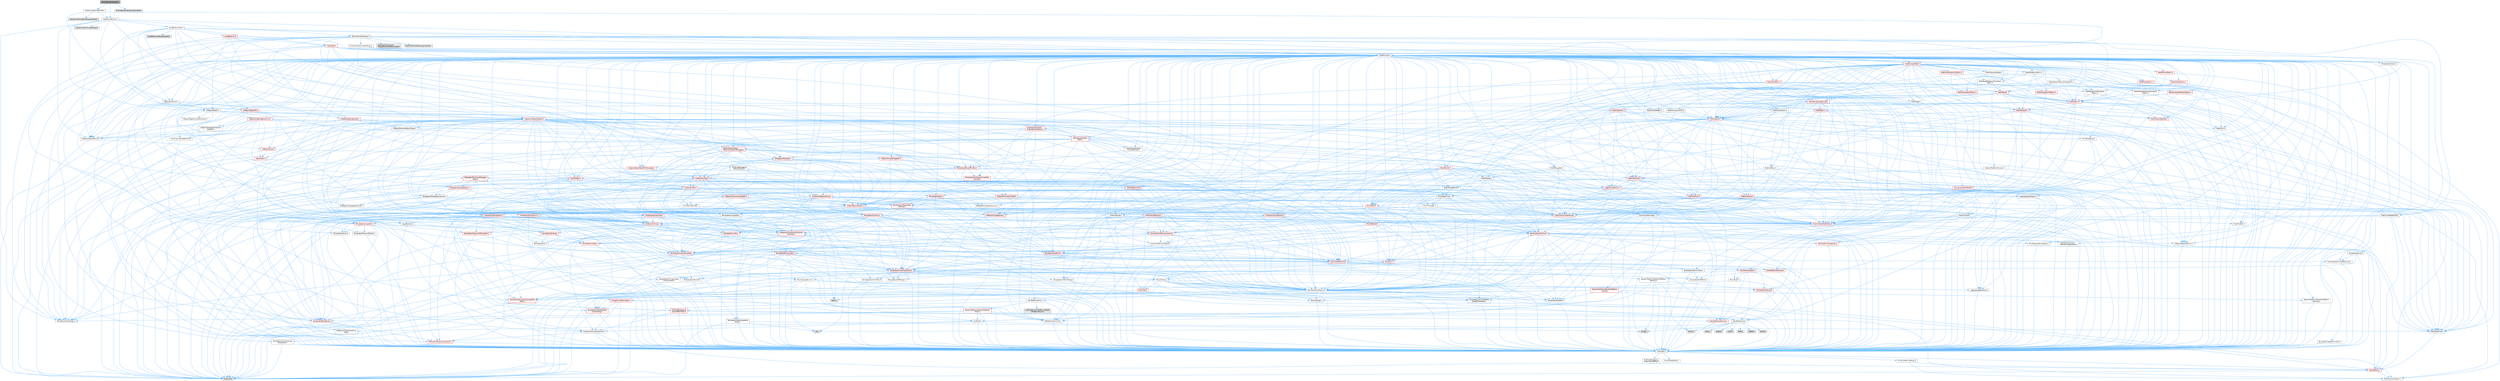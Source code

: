 digraph "BrushStampIndicator.h"
{
 // INTERACTIVE_SVG=YES
 // LATEX_PDF_SIZE
  bgcolor="transparent";
  edge [fontname=Helvetica,fontsize=10,labelfontname=Helvetica,labelfontsize=10];
  node [fontname=Helvetica,fontsize=10,shape=box,height=0.2,width=0.4];
  Node1 [id="Node000001",label="BrushStampIndicator.h",height=0.2,width=0.4,color="gray40", fillcolor="grey60", style="filled", fontcolor="black",tooltip=" "];
  Node1 -> Node2 [id="edge1_Node000001_Node000002",color="steelblue1",style="solid",tooltip=" "];
  Node2 [id="Node000002",label="InteractiveGizmo.h",height=0.2,width=0.4,color="grey40", fillcolor="white", style="filled",URL="$d7/dd0/InteractiveGizmo_8h.html",tooltip=" "];
  Node2 -> Node3 [id="edge2_Node000002_Node000003",color="steelblue1",style="solid",tooltip=" "];
  Node3 [id="Node000003",label="CoreMinimal.h",height=0.2,width=0.4,color="grey40", fillcolor="white", style="filled",URL="$d7/d67/CoreMinimal_8h.html",tooltip=" "];
  Node3 -> Node4 [id="edge3_Node000003_Node000004",color="steelblue1",style="solid",tooltip=" "];
  Node4 [id="Node000004",label="CoreTypes.h",height=0.2,width=0.4,color="grey40", fillcolor="white", style="filled",URL="$dc/dec/CoreTypes_8h.html",tooltip=" "];
  Node4 -> Node5 [id="edge4_Node000004_Node000005",color="steelblue1",style="solid",tooltip=" "];
  Node5 [id="Node000005",label="HAL/Platform.h",height=0.2,width=0.4,color="red", fillcolor="#FFF0F0", style="filled",URL="$d9/dd0/Platform_8h.html",tooltip=" "];
  Node5 -> Node8 [id="edge5_Node000005_Node000008",color="steelblue1",style="solid",tooltip=" "];
  Node8 [id="Node000008",label="type_traits",height=0.2,width=0.4,color="grey60", fillcolor="#E0E0E0", style="filled",tooltip=" "];
  Node5 -> Node9 [id="edge6_Node000005_Node000009",color="steelblue1",style="solid",tooltip=" "];
  Node9 [id="Node000009",label="PreprocessorHelpers.h",height=0.2,width=0.4,color="grey40", fillcolor="white", style="filled",URL="$db/ddb/PreprocessorHelpers_8h.html",tooltip=" "];
  Node4 -> Node15 [id="edge7_Node000004_Node000015",color="steelblue1",style="solid",tooltip=" "];
  Node15 [id="Node000015",label="ProfilingDebugging\l/UMemoryDefines.h",height=0.2,width=0.4,color="grey40", fillcolor="white", style="filled",URL="$d2/da2/UMemoryDefines_8h.html",tooltip=" "];
  Node4 -> Node16 [id="edge8_Node000004_Node000016",color="steelblue1",style="solid",tooltip=" "];
  Node16 [id="Node000016",label="Misc/CoreMiscDefines.h",height=0.2,width=0.4,color="grey40", fillcolor="white", style="filled",URL="$da/d38/CoreMiscDefines_8h.html",tooltip=" "];
  Node16 -> Node5 [id="edge9_Node000016_Node000005",color="steelblue1",style="solid",tooltip=" "];
  Node16 -> Node9 [id="edge10_Node000016_Node000009",color="steelblue1",style="solid",tooltip=" "];
  Node4 -> Node17 [id="edge11_Node000004_Node000017",color="steelblue1",style="solid",tooltip=" "];
  Node17 [id="Node000017",label="Misc/CoreDefines.h",height=0.2,width=0.4,color="grey40", fillcolor="white", style="filled",URL="$d3/dd2/CoreDefines_8h.html",tooltip=" "];
  Node3 -> Node18 [id="edge12_Node000003_Node000018",color="steelblue1",style="solid",tooltip=" "];
  Node18 [id="Node000018",label="CoreFwd.h",height=0.2,width=0.4,color="grey40", fillcolor="white", style="filled",URL="$d1/d1e/CoreFwd_8h.html",tooltip=" "];
  Node18 -> Node4 [id="edge13_Node000018_Node000004",color="steelblue1",style="solid",tooltip=" "];
  Node18 -> Node19 [id="edge14_Node000018_Node000019",color="steelblue1",style="solid",tooltip=" "];
  Node19 [id="Node000019",label="Containers/ContainersFwd.h",height=0.2,width=0.4,color="grey40", fillcolor="white", style="filled",URL="$d4/d0a/ContainersFwd_8h.html",tooltip=" "];
  Node19 -> Node5 [id="edge15_Node000019_Node000005",color="steelblue1",style="solid",tooltip=" "];
  Node19 -> Node4 [id="edge16_Node000019_Node000004",color="steelblue1",style="solid",tooltip=" "];
  Node19 -> Node20 [id="edge17_Node000019_Node000020",color="steelblue1",style="solid",tooltip=" "];
  Node20 [id="Node000020",label="Traits/IsContiguousContainer.h",height=0.2,width=0.4,color="red", fillcolor="#FFF0F0", style="filled",URL="$d5/d3c/IsContiguousContainer_8h.html",tooltip=" "];
  Node20 -> Node4 [id="edge18_Node000020_Node000004",color="steelblue1",style="solid",tooltip=" "];
  Node18 -> Node23 [id="edge19_Node000018_Node000023",color="steelblue1",style="solid",tooltip=" "];
  Node23 [id="Node000023",label="Math/MathFwd.h",height=0.2,width=0.4,color="grey40", fillcolor="white", style="filled",URL="$d2/d10/MathFwd_8h.html",tooltip=" "];
  Node23 -> Node5 [id="edge20_Node000023_Node000005",color="steelblue1",style="solid",tooltip=" "];
  Node18 -> Node24 [id="edge21_Node000018_Node000024",color="steelblue1",style="solid",tooltip=" "];
  Node24 [id="Node000024",label="UObject/UObjectHierarchy\lFwd.h",height=0.2,width=0.4,color="grey40", fillcolor="white", style="filled",URL="$d3/d13/UObjectHierarchyFwd_8h.html",tooltip=" "];
  Node3 -> Node24 [id="edge22_Node000003_Node000024",color="steelblue1",style="solid",tooltip=" "];
  Node3 -> Node19 [id="edge23_Node000003_Node000019",color="steelblue1",style="solid",tooltip=" "];
  Node3 -> Node25 [id="edge24_Node000003_Node000025",color="steelblue1",style="solid",tooltip=" "];
  Node25 [id="Node000025",label="Misc/VarArgs.h",height=0.2,width=0.4,color="grey40", fillcolor="white", style="filled",URL="$d5/d6f/VarArgs_8h.html",tooltip=" "];
  Node25 -> Node4 [id="edge25_Node000025_Node000004",color="steelblue1",style="solid",tooltip=" "];
  Node3 -> Node26 [id="edge26_Node000003_Node000026",color="steelblue1",style="solid",tooltip=" "];
  Node26 [id="Node000026",label="Logging/LogVerbosity.h",height=0.2,width=0.4,color="grey40", fillcolor="white", style="filled",URL="$d2/d8f/LogVerbosity_8h.html",tooltip=" "];
  Node26 -> Node4 [id="edge27_Node000026_Node000004",color="steelblue1",style="solid",tooltip=" "];
  Node3 -> Node27 [id="edge28_Node000003_Node000027",color="steelblue1",style="solid",tooltip=" "];
  Node27 [id="Node000027",label="Misc/OutputDevice.h",height=0.2,width=0.4,color="grey40", fillcolor="white", style="filled",URL="$d7/d32/OutputDevice_8h.html",tooltip=" "];
  Node27 -> Node18 [id="edge29_Node000027_Node000018",color="steelblue1",style="solid",tooltip=" "];
  Node27 -> Node4 [id="edge30_Node000027_Node000004",color="steelblue1",style="solid",tooltip=" "];
  Node27 -> Node26 [id="edge31_Node000027_Node000026",color="steelblue1",style="solid",tooltip=" "];
  Node27 -> Node25 [id="edge32_Node000027_Node000025",color="steelblue1",style="solid",tooltip=" "];
  Node27 -> Node28 [id="edge33_Node000027_Node000028",color="steelblue1",style="solid",tooltip=" "];
  Node28 [id="Node000028",label="Templates/IsArrayOrRefOf\lTypeByPredicate.h",height=0.2,width=0.4,color="grey40", fillcolor="white", style="filled",URL="$d6/da1/IsArrayOrRefOfTypeByPredicate_8h.html",tooltip=" "];
  Node28 -> Node4 [id="edge34_Node000028_Node000004",color="steelblue1",style="solid",tooltip=" "];
  Node27 -> Node29 [id="edge35_Node000027_Node000029",color="steelblue1",style="solid",tooltip=" "];
  Node29 [id="Node000029",label="Templates/IsValidVariadic\lFunctionArg.h",height=0.2,width=0.4,color="red", fillcolor="#FFF0F0", style="filled",URL="$d0/dc8/IsValidVariadicFunctionArg_8h.html",tooltip=" "];
  Node29 -> Node4 [id="edge36_Node000029_Node000004",color="steelblue1",style="solid",tooltip=" "];
  Node29 -> Node8 [id="edge37_Node000029_Node000008",color="steelblue1",style="solid",tooltip=" "];
  Node27 -> Node31 [id="edge38_Node000027_Node000031",color="steelblue1",style="solid",tooltip=" "];
  Node31 [id="Node000031",label="Traits/IsCharEncodingCompatible\lWith.h",height=0.2,width=0.4,color="red", fillcolor="#FFF0F0", style="filled",URL="$df/dd1/IsCharEncodingCompatibleWith_8h.html",tooltip=" "];
  Node31 -> Node8 [id="edge39_Node000031_Node000008",color="steelblue1",style="solid",tooltip=" "];
  Node3 -> Node33 [id="edge40_Node000003_Node000033",color="steelblue1",style="solid",tooltip=" "];
  Node33 [id="Node000033",label="HAL/PlatformCrt.h",height=0.2,width=0.4,color="grey40", fillcolor="white", style="filled",URL="$d8/d75/PlatformCrt_8h.html",tooltip=" "];
  Node33 -> Node34 [id="edge41_Node000033_Node000034",color="steelblue1",style="solid",tooltip=" "];
  Node34 [id="Node000034",label="new",height=0.2,width=0.4,color="grey60", fillcolor="#E0E0E0", style="filled",tooltip=" "];
  Node33 -> Node35 [id="edge42_Node000033_Node000035",color="steelblue1",style="solid",tooltip=" "];
  Node35 [id="Node000035",label="wchar.h",height=0.2,width=0.4,color="grey60", fillcolor="#E0E0E0", style="filled",tooltip=" "];
  Node33 -> Node36 [id="edge43_Node000033_Node000036",color="steelblue1",style="solid",tooltip=" "];
  Node36 [id="Node000036",label="stddef.h",height=0.2,width=0.4,color="grey60", fillcolor="#E0E0E0", style="filled",tooltip=" "];
  Node33 -> Node37 [id="edge44_Node000033_Node000037",color="steelblue1",style="solid",tooltip=" "];
  Node37 [id="Node000037",label="stdlib.h",height=0.2,width=0.4,color="grey60", fillcolor="#E0E0E0", style="filled",tooltip=" "];
  Node33 -> Node38 [id="edge45_Node000033_Node000038",color="steelblue1",style="solid",tooltip=" "];
  Node38 [id="Node000038",label="stdio.h",height=0.2,width=0.4,color="grey60", fillcolor="#E0E0E0", style="filled",tooltip=" "];
  Node33 -> Node39 [id="edge46_Node000033_Node000039",color="steelblue1",style="solid",tooltip=" "];
  Node39 [id="Node000039",label="stdarg.h",height=0.2,width=0.4,color="grey60", fillcolor="#E0E0E0", style="filled",tooltip=" "];
  Node33 -> Node40 [id="edge47_Node000033_Node000040",color="steelblue1",style="solid",tooltip=" "];
  Node40 [id="Node000040",label="math.h",height=0.2,width=0.4,color="grey60", fillcolor="#E0E0E0", style="filled",tooltip=" "];
  Node33 -> Node41 [id="edge48_Node000033_Node000041",color="steelblue1",style="solid",tooltip=" "];
  Node41 [id="Node000041",label="float.h",height=0.2,width=0.4,color="grey60", fillcolor="#E0E0E0", style="filled",tooltip=" "];
  Node33 -> Node42 [id="edge49_Node000033_Node000042",color="steelblue1",style="solid",tooltip=" "];
  Node42 [id="Node000042",label="string.h",height=0.2,width=0.4,color="grey60", fillcolor="#E0E0E0", style="filled",tooltip=" "];
  Node3 -> Node43 [id="edge50_Node000003_Node000043",color="steelblue1",style="solid",tooltip=" "];
  Node43 [id="Node000043",label="HAL/PlatformMisc.h",height=0.2,width=0.4,color="grey40", fillcolor="white", style="filled",URL="$d0/df5/PlatformMisc_8h.html",tooltip=" "];
  Node43 -> Node4 [id="edge51_Node000043_Node000004",color="steelblue1",style="solid",tooltip=" "];
  Node43 -> Node44 [id="edge52_Node000043_Node000044",color="steelblue1",style="solid",tooltip=" "];
  Node44 [id="Node000044",label="GenericPlatform/GenericPlatform\lMisc.h",height=0.2,width=0.4,color="red", fillcolor="#FFF0F0", style="filled",URL="$db/d9a/GenericPlatformMisc_8h.html",tooltip=" "];
  Node44 -> Node45 [id="edge53_Node000044_Node000045",color="steelblue1",style="solid",tooltip=" "];
  Node45 [id="Node000045",label="Containers/StringFwd.h",height=0.2,width=0.4,color="red", fillcolor="#FFF0F0", style="filled",URL="$df/d37/StringFwd_8h.html",tooltip=" "];
  Node45 -> Node4 [id="edge54_Node000045_Node000004",color="steelblue1",style="solid",tooltip=" "];
  Node45 -> Node20 [id="edge55_Node000045_Node000020",color="steelblue1",style="solid",tooltip=" "];
  Node44 -> Node18 [id="edge56_Node000044_Node000018",color="steelblue1",style="solid",tooltip=" "];
  Node44 -> Node4 [id="edge57_Node000044_Node000004",color="steelblue1",style="solid",tooltip=" "];
  Node44 -> Node33 [id="edge58_Node000044_Node000033",color="steelblue1",style="solid",tooltip=" "];
  Node44 -> Node48 [id="edge59_Node000044_Node000048",color="steelblue1",style="solid",tooltip=" "];
  Node48 [id="Node000048",label="Math/NumericLimits.h",height=0.2,width=0.4,color="grey40", fillcolor="white", style="filled",URL="$df/d1b/NumericLimits_8h.html",tooltip=" "];
  Node48 -> Node4 [id="edge60_Node000048_Node000004",color="steelblue1",style="solid",tooltip=" "];
  Node44 -> Node50 [id="edge61_Node000044_Node000050",color="steelblue1",style="solid",tooltip=" "];
  Node50 [id="Node000050",label="Misc/EnumClassFlags.h",height=0.2,width=0.4,color="grey40", fillcolor="white", style="filled",URL="$d8/de7/EnumClassFlags_8h.html",tooltip=" "];
  Node43 -> Node53 [id="edge62_Node000043_Node000053",color="steelblue1",style="solid",tooltip=" "];
  Node53 [id="Node000053",label="COMPILED_PLATFORM_HEADER\l(PlatformMisc.h)",height=0.2,width=0.4,color="grey60", fillcolor="#E0E0E0", style="filled",tooltip=" "];
  Node43 -> Node54 [id="edge63_Node000043_Node000054",color="steelblue1",style="solid",tooltip=" "];
  Node54 [id="Node000054",label="ProfilingDebugging\l/CpuProfilerTrace.h",height=0.2,width=0.4,color="red", fillcolor="#FFF0F0", style="filled",URL="$da/dcb/CpuProfilerTrace_8h.html",tooltip=" "];
  Node54 -> Node4 [id="edge64_Node000054_Node000004",color="steelblue1",style="solid",tooltip=" "];
  Node54 -> Node19 [id="edge65_Node000054_Node000019",color="steelblue1",style="solid",tooltip=" "];
  Node54 -> Node55 [id="edge66_Node000054_Node000055",color="steelblue1",style="solid",tooltip=" "];
  Node55 [id="Node000055",label="HAL/PlatformAtomics.h",height=0.2,width=0.4,color="red", fillcolor="#FFF0F0", style="filled",URL="$d3/d36/PlatformAtomics_8h.html",tooltip=" "];
  Node55 -> Node4 [id="edge67_Node000055_Node000004",color="steelblue1",style="solid",tooltip=" "];
  Node54 -> Node9 [id="edge68_Node000054_Node000009",color="steelblue1",style="solid",tooltip=" "];
  Node3 -> Node62 [id="edge69_Node000003_Node000062",color="steelblue1",style="solid",tooltip=" "];
  Node62 [id="Node000062",label="Misc/AssertionMacros.h",height=0.2,width=0.4,color="grey40", fillcolor="white", style="filled",URL="$d0/dfa/AssertionMacros_8h.html",tooltip=" "];
  Node62 -> Node4 [id="edge70_Node000062_Node000004",color="steelblue1",style="solid",tooltip=" "];
  Node62 -> Node5 [id="edge71_Node000062_Node000005",color="steelblue1",style="solid",tooltip=" "];
  Node62 -> Node43 [id="edge72_Node000062_Node000043",color="steelblue1",style="solid",tooltip=" "];
  Node62 -> Node9 [id="edge73_Node000062_Node000009",color="steelblue1",style="solid",tooltip=" "];
  Node62 -> Node63 [id="edge74_Node000062_Node000063",color="steelblue1",style="solid",tooltip=" "];
  Node63 [id="Node000063",label="Templates/EnableIf.h",height=0.2,width=0.4,color="grey40", fillcolor="white", style="filled",URL="$d7/d60/EnableIf_8h.html",tooltip=" "];
  Node63 -> Node4 [id="edge75_Node000063_Node000004",color="steelblue1",style="solid",tooltip=" "];
  Node62 -> Node28 [id="edge76_Node000062_Node000028",color="steelblue1",style="solid",tooltip=" "];
  Node62 -> Node29 [id="edge77_Node000062_Node000029",color="steelblue1",style="solid",tooltip=" "];
  Node62 -> Node31 [id="edge78_Node000062_Node000031",color="steelblue1",style="solid",tooltip=" "];
  Node62 -> Node25 [id="edge79_Node000062_Node000025",color="steelblue1",style="solid",tooltip=" "];
  Node62 -> Node64 [id="edge80_Node000062_Node000064",color="steelblue1",style="solid",tooltip=" "];
  Node64 [id="Node000064",label="String/FormatStringSan.h",height=0.2,width=0.4,color="red", fillcolor="#FFF0F0", style="filled",URL="$d3/d8b/FormatStringSan_8h.html",tooltip=" "];
  Node64 -> Node8 [id="edge81_Node000064_Node000008",color="steelblue1",style="solid",tooltip=" "];
  Node64 -> Node4 [id="edge82_Node000064_Node000004",color="steelblue1",style="solid",tooltip=" "];
  Node64 -> Node29 [id="edge83_Node000064_Node000029",color="steelblue1",style="solid",tooltip=" "];
  Node64 -> Node19 [id="edge84_Node000064_Node000019",color="steelblue1",style="solid",tooltip=" "];
  Node62 -> Node70 [id="edge85_Node000062_Node000070",color="steelblue1",style="solid",tooltip=" "];
  Node70 [id="Node000070",label="atomic",height=0.2,width=0.4,color="grey60", fillcolor="#E0E0E0", style="filled",tooltip=" "];
  Node3 -> Node71 [id="edge86_Node000003_Node000071",color="steelblue1",style="solid",tooltip=" "];
  Node71 [id="Node000071",label="Templates/IsPointer.h",height=0.2,width=0.4,color="grey40", fillcolor="white", style="filled",URL="$d7/d05/IsPointer_8h.html",tooltip=" "];
  Node71 -> Node4 [id="edge87_Node000071_Node000004",color="steelblue1",style="solid",tooltip=" "];
  Node3 -> Node72 [id="edge88_Node000003_Node000072",color="steelblue1",style="solid",tooltip=" "];
  Node72 [id="Node000072",label="HAL/PlatformMemory.h",height=0.2,width=0.4,color="red", fillcolor="#FFF0F0", style="filled",URL="$de/d68/PlatformMemory_8h.html",tooltip=" "];
  Node72 -> Node4 [id="edge89_Node000072_Node000004",color="steelblue1",style="solid",tooltip=" "];
  Node72 -> Node73 [id="edge90_Node000072_Node000073",color="steelblue1",style="solid",tooltip=" "];
  Node73 [id="Node000073",label="GenericPlatform/GenericPlatform\lMemory.h",height=0.2,width=0.4,color="grey40", fillcolor="white", style="filled",URL="$dd/d22/GenericPlatformMemory_8h.html",tooltip=" "];
  Node73 -> Node18 [id="edge91_Node000073_Node000018",color="steelblue1",style="solid",tooltip=" "];
  Node73 -> Node4 [id="edge92_Node000073_Node000004",color="steelblue1",style="solid",tooltip=" "];
  Node73 -> Node74 [id="edge93_Node000073_Node000074",color="steelblue1",style="solid",tooltip=" "];
  Node74 [id="Node000074",label="HAL/PlatformString.h",height=0.2,width=0.4,color="red", fillcolor="#FFF0F0", style="filled",URL="$db/db5/PlatformString_8h.html",tooltip=" "];
  Node74 -> Node4 [id="edge94_Node000074_Node000004",color="steelblue1",style="solid",tooltip=" "];
  Node73 -> Node42 [id="edge95_Node000073_Node000042",color="steelblue1",style="solid",tooltip=" "];
  Node73 -> Node35 [id="edge96_Node000073_Node000035",color="steelblue1",style="solid",tooltip=" "];
  Node3 -> Node55 [id="edge97_Node000003_Node000055",color="steelblue1",style="solid",tooltip=" "];
  Node3 -> Node77 [id="edge98_Node000003_Node000077",color="steelblue1",style="solid",tooltip=" "];
  Node77 [id="Node000077",label="Misc/Exec.h",height=0.2,width=0.4,color="grey40", fillcolor="white", style="filled",URL="$de/ddb/Exec_8h.html",tooltip=" "];
  Node77 -> Node4 [id="edge99_Node000077_Node000004",color="steelblue1",style="solid",tooltip=" "];
  Node77 -> Node62 [id="edge100_Node000077_Node000062",color="steelblue1",style="solid",tooltip=" "];
  Node3 -> Node78 [id="edge101_Node000003_Node000078",color="steelblue1",style="solid",tooltip=" "];
  Node78 [id="Node000078",label="HAL/MemoryBase.h",height=0.2,width=0.4,color="red", fillcolor="#FFF0F0", style="filled",URL="$d6/d9f/MemoryBase_8h.html",tooltip=" "];
  Node78 -> Node4 [id="edge102_Node000078_Node000004",color="steelblue1",style="solid",tooltip=" "];
  Node78 -> Node55 [id="edge103_Node000078_Node000055",color="steelblue1",style="solid",tooltip=" "];
  Node78 -> Node33 [id="edge104_Node000078_Node000033",color="steelblue1",style="solid",tooltip=" "];
  Node78 -> Node77 [id="edge105_Node000078_Node000077",color="steelblue1",style="solid",tooltip=" "];
  Node78 -> Node27 [id="edge106_Node000078_Node000027",color="steelblue1",style="solid",tooltip=" "];
  Node3 -> Node88 [id="edge107_Node000003_Node000088",color="steelblue1",style="solid",tooltip=" "];
  Node88 [id="Node000088",label="HAL/UnrealMemory.h",height=0.2,width=0.4,color="red", fillcolor="#FFF0F0", style="filled",URL="$d9/d96/UnrealMemory_8h.html",tooltip=" "];
  Node88 -> Node4 [id="edge108_Node000088_Node000004",color="steelblue1",style="solid",tooltip=" "];
  Node88 -> Node73 [id="edge109_Node000088_Node000073",color="steelblue1",style="solid",tooltip=" "];
  Node88 -> Node78 [id="edge110_Node000088_Node000078",color="steelblue1",style="solid",tooltip=" "];
  Node88 -> Node72 [id="edge111_Node000088_Node000072",color="steelblue1",style="solid",tooltip=" "];
  Node88 -> Node71 [id="edge112_Node000088_Node000071",color="steelblue1",style="solid",tooltip=" "];
  Node3 -> Node90 [id="edge113_Node000003_Node000090",color="steelblue1",style="solid",tooltip=" "];
  Node90 [id="Node000090",label="Templates/IsArithmetic.h",height=0.2,width=0.4,color="grey40", fillcolor="white", style="filled",URL="$d2/d5d/IsArithmetic_8h.html",tooltip=" "];
  Node90 -> Node4 [id="edge114_Node000090_Node000004",color="steelblue1",style="solid",tooltip=" "];
  Node3 -> Node84 [id="edge115_Node000003_Node000084",color="steelblue1",style="solid",tooltip=" "];
  Node84 [id="Node000084",label="Templates/AndOrNot.h",height=0.2,width=0.4,color="grey40", fillcolor="white", style="filled",URL="$db/d0a/AndOrNot_8h.html",tooltip=" "];
  Node84 -> Node4 [id="edge116_Node000084_Node000004",color="steelblue1",style="solid",tooltip=" "];
  Node3 -> Node91 [id="edge117_Node000003_Node000091",color="steelblue1",style="solid",tooltip=" "];
  Node91 [id="Node000091",label="Templates/IsPODType.h",height=0.2,width=0.4,color="grey40", fillcolor="white", style="filled",URL="$d7/db1/IsPODType_8h.html",tooltip=" "];
  Node91 -> Node4 [id="edge118_Node000091_Node000004",color="steelblue1",style="solid",tooltip=" "];
  Node3 -> Node92 [id="edge119_Node000003_Node000092",color="steelblue1",style="solid",tooltip=" "];
  Node92 [id="Node000092",label="Templates/IsUECoreType.h",height=0.2,width=0.4,color="grey40", fillcolor="white", style="filled",URL="$d1/db8/IsUECoreType_8h.html",tooltip=" "];
  Node92 -> Node4 [id="edge120_Node000092_Node000004",color="steelblue1",style="solid",tooltip=" "];
  Node92 -> Node8 [id="edge121_Node000092_Node000008",color="steelblue1",style="solid",tooltip=" "];
  Node3 -> Node85 [id="edge122_Node000003_Node000085",color="steelblue1",style="solid",tooltip=" "];
  Node85 [id="Node000085",label="Templates/IsTriviallyCopy\lConstructible.h",height=0.2,width=0.4,color="grey40", fillcolor="white", style="filled",URL="$d3/d78/IsTriviallyCopyConstructible_8h.html",tooltip=" "];
  Node85 -> Node4 [id="edge123_Node000085_Node000004",color="steelblue1",style="solid",tooltip=" "];
  Node85 -> Node8 [id="edge124_Node000085_Node000008",color="steelblue1",style="solid",tooltip=" "];
  Node3 -> Node93 [id="edge125_Node000003_Node000093",color="steelblue1",style="solid",tooltip=" "];
  Node93 [id="Node000093",label="Templates/UnrealTypeTraits.h",height=0.2,width=0.4,color="red", fillcolor="#FFF0F0", style="filled",URL="$d2/d2d/UnrealTypeTraits_8h.html",tooltip=" "];
  Node93 -> Node4 [id="edge126_Node000093_Node000004",color="steelblue1",style="solid",tooltip=" "];
  Node93 -> Node71 [id="edge127_Node000093_Node000071",color="steelblue1",style="solid",tooltip=" "];
  Node93 -> Node62 [id="edge128_Node000093_Node000062",color="steelblue1",style="solid",tooltip=" "];
  Node93 -> Node84 [id="edge129_Node000093_Node000084",color="steelblue1",style="solid",tooltip=" "];
  Node93 -> Node63 [id="edge130_Node000093_Node000063",color="steelblue1",style="solid",tooltip=" "];
  Node93 -> Node90 [id="edge131_Node000093_Node000090",color="steelblue1",style="solid",tooltip=" "];
  Node93 -> Node91 [id="edge132_Node000093_Node000091",color="steelblue1",style="solid",tooltip=" "];
  Node93 -> Node92 [id="edge133_Node000093_Node000092",color="steelblue1",style="solid",tooltip=" "];
  Node93 -> Node85 [id="edge134_Node000093_Node000085",color="steelblue1",style="solid",tooltip=" "];
  Node3 -> Node63 [id="edge135_Node000003_Node000063",color="steelblue1",style="solid",tooltip=" "];
  Node3 -> Node95 [id="edge136_Node000003_Node000095",color="steelblue1",style="solid",tooltip=" "];
  Node95 [id="Node000095",label="Templates/RemoveReference.h",height=0.2,width=0.4,color="grey40", fillcolor="white", style="filled",URL="$da/dbe/RemoveReference_8h.html",tooltip=" "];
  Node95 -> Node4 [id="edge137_Node000095_Node000004",color="steelblue1",style="solid",tooltip=" "];
  Node3 -> Node96 [id="edge138_Node000003_Node000096",color="steelblue1",style="solid",tooltip=" "];
  Node96 [id="Node000096",label="Templates/IntegralConstant.h",height=0.2,width=0.4,color="grey40", fillcolor="white", style="filled",URL="$db/d1b/IntegralConstant_8h.html",tooltip=" "];
  Node96 -> Node4 [id="edge139_Node000096_Node000004",color="steelblue1",style="solid",tooltip=" "];
  Node3 -> Node97 [id="edge140_Node000003_Node000097",color="steelblue1",style="solid",tooltip=" "];
  Node97 [id="Node000097",label="Templates/IsClass.h",height=0.2,width=0.4,color="grey40", fillcolor="white", style="filled",URL="$db/dcb/IsClass_8h.html",tooltip=" "];
  Node97 -> Node4 [id="edge141_Node000097_Node000004",color="steelblue1",style="solid",tooltip=" "];
  Node3 -> Node98 [id="edge142_Node000003_Node000098",color="steelblue1",style="solid",tooltip=" "];
  Node98 [id="Node000098",label="Templates/TypeCompatible\lBytes.h",height=0.2,width=0.4,color="grey40", fillcolor="white", style="filled",URL="$df/d0a/TypeCompatibleBytes_8h.html",tooltip=" "];
  Node98 -> Node4 [id="edge143_Node000098_Node000004",color="steelblue1",style="solid",tooltip=" "];
  Node98 -> Node42 [id="edge144_Node000098_Node000042",color="steelblue1",style="solid",tooltip=" "];
  Node98 -> Node34 [id="edge145_Node000098_Node000034",color="steelblue1",style="solid",tooltip=" "];
  Node98 -> Node8 [id="edge146_Node000098_Node000008",color="steelblue1",style="solid",tooltip=" "];
  Node3 -> Node20 [id="edge147_Node000003_Node000020",color="steelblue1",style="solid",tooltip=" "];
  Node3 -> Node99 [id="edge148_Node000003_Node000099",color="steelblue1",style="solid",tooltip=" "];
  Node99 [id="Node000099",label="Templates/UnrealTemplate.h",height=0.2,width=0.4,color="red", fillcolor="#FFF0F0", style="filled",URL="$d4/d24/UnrealTemplate_8h.html",tooltip=" "];
  Node99 -> Node4 [id="edge149_Node000099_Node000004",color="steelblue1",style="solid",tooltip=" "];
  Node99 -> Node71 [id="edge150_Node000099_Node000071",color="steelblue1",style="solid",tooltip=" "];
  Node99 -> Node88 [id="edge151_Node000099_Node000088",color="steelblue1",style="solid",tooltip=" "];
  Node99 -> Node93 [id="edge152_Node000099_Node000093",color="steelblue1",style="solid",tooltip=" "];
  Node99 -> Node95 [id="edge153_Node000099_Node000095",color="steelblue1",style="solid",tooltip=" "];
  Node99 -> Node98 [id="edge154_Node000099_Node000098",color="steelblue1",style="solid",tooltip=" "];
  Node99 -> Node20 [id="edge155_Node000099_Node000020",color="steelblue1",style="solid",tooltip=" "];
  Node99 -> Node8 [id="edge156_Node000099_Node000008",color="steelblue1",style="solid",tooltip=" "];
  Node3 -> Node48 [id="edge157_Node000003_Node000048",color="steelblue1",style="solid",tooltip=" "];
  Node3 -> Node103 [id="edge158_Node000003_Node000103",color="steelblue1",style="solid",tooltip=" "];
  Node103 [id="Node000103",label="HAL/PlatformMath.h",height=0.2,width=0.4,color="red", fillcolor="#FFF0F0", style="filled",URL="$dc/d53/PlatformMath_8h.html",tooltip=" "];
  Node103 -> Node4 [id="edge159_Node000103_Node000004",color="steelblue1",style="solid",tooltip=" "];
  Node3 -> Node86 [id="edge160_Node000003_Node000086",color="steelblue1",style="solid",tooltip=" "];
  Node86 [id="Node000086",label="Templates/IsTriviallyCopy\lAssignable.h",height=0.2,width=0.4,color="grey40", fillcolor="white", style="filled",URL="$d2/df2/IsTriviallyCopyAssignable_8h.html",tooltip=" "];
  Node86 -> Node4 [id="edge161_Node000086_Node000004",color="steelblue1",style="solid",tooltip=" "];
  Node86 -> Node8 [id="edge162_Node000086_Node000008",color="steelblue1",style="solid",tooltip=" "];
  Node3 -> Node111 [id="edge163_Node000003_Node000111",color="steelblue1",style="solid",tooltip=" "];
  Node111 [id="Node000111",label="Templates/MemoryOps.h",height=0.2,width=0.4,color="red", fillcolor="#FFF0F0", style="filled",URL="$db/dea/MemoryOps_8h.html",tooltip=" "];
  Node111 -> Node4 [id="edge164_Node000111_Node000004",color="steelblue1",style="solid",tooltip=" "];
  Node111 -> Node88 [id="edge165_Node000111_Node000088",color="steelblue1",style="solid",tooltip=" "];
  Node111 -> Node86 [id="edge166_Node000111_Node000086",color="steelblue1",style="solid",tooltip=" "];
  Node111 -> Node85 [id="edge167_Node000111_Node000085",color="steelblue1",style="solid",tooltip=" "];
  Node111 -> Node93 [id="edge168_Node000111_Node000093",color="steelblue1",style="solid",tooltip=" "];
  Node111 -> Node34 [id="edge169_Node000111_Node000034",color="steelblue1",style="solid",tooltip=" "];
  Node111 -> Node8 [id="edge170_Node000111_Node000008",color="steelblue1",style="solid",tooltip=" "];
  Node3 -> Node112 [id="edge171_Node000003_Node000112",color="steelblue1",style="solid",tooltip=" "];
  Node112 [id="Node000112",label="Containers/ContainerAllocation\lPolicies.h",height=0.2,width=0.4,color="red", fillcolor="#FFF0F0", style="filled",URL="$d7/dff/ContainerAllocationPolicies_8h.html",tooltip=" "];
  Node112 -> Node4 [id="edge172_Node000112_Node000004",color="steelblue1",style="solid",tooltip=" "];
  Node112 -> Node112 [id="edge173_Node000112_Node000112",color="steelblue1",style="solid",tooltip=" "];
  Node112 -> Node103 [id="edge174_Node000112_Node000103",color="steelblue1",style="solid",tooltip=" "];
  Node112 -> Node88 [id="edge175_Node000112_Node000088",color="steelblue1",style="solid",tooltip=" "];
  Node112 -> Node48 [id="edge176_Node000112_Node000048",color="steelblue1",style="solid",tooltip=" "];
  Node112 -> Node62 [id="edge177_Node000112_Node000062",color="steelblue1",style="solid",tooltip=" "];
  Node112 -> Node111 [id="edge178_Node000112_Node000111",color="steelblue1",style="solid",tooltip=" "];
  Node112 -> Node98 [id="edge179_Node000112_Node000098",color="steelblue1",style="solid",tooltip=" "];
  Node112 -> Node8 [id="edge180_Node000112_Node000008",color="steelblue1",style="solid",tooltip=" "];
  Node3 -> Node115 [id="edge181_Node000003_Node000115",color="steelblue1",style="solid",tooltip=" "];
  Node115 [id="Node000115",label="Templates/IsEnumClass.h",height=0.2,width=0.4,color="grey40", fillcolor="white", style="filled",URL="$d7/d15/IsEnumClass_8h.html",tooltip=" "];
  Node115 -> Node4 [id="edge182_Node000115_Node000004",color="steelblue1",style="solid",tooltip=" "];
  Node115 -> Node84 [id="edge183_Node000115_Node000084",color="steelblue1",style="solid",tooltip=" "];
  Node3 -> Node116 [id="edge184_Node000003_Node000116",color="steelblue1",style="solid",tooltip=" "];
  Node116 [id="Node000116",label="HAL/PlatformProperties.h",height=0.2,width=0.4,color="red", fillcolor="#FFF0F0", style="filled",URL="$d9/db0/PlatformProperties_8h.html",tooltip=" "];
  Node116 -> Node4 [id="edge185_Node000116_Node000004",color="steelblue1",style="solid",tooltip=" "];
  Node3 -> Node119 [id="edge186_Node000003_Node000119",color="steelblue1",style="solid",tooltip=" "];
  Node119 [id="Node000119",label="Misc/EngineVersionBase.h",height=0.2,width=0.4,color="grey40", fillcolor="white", style="filled",URL="$d5/d2b/EngineVersionBase_8h.html",tooltip=" "];
  Node119 -> Node4 [id="edge187_Node000119_Node000004",color="steelblue1",style="solid",tooltip=" "];
  Node3 -> Node120 [id="edge188_Node000003_Node000120",color="steelblue1",style="solid",tooltip=" "];
  Node120 [id="Node000120",label="Internationalization\l/TextNamespaceFwd.h",height=0.2,width=0.4,color="grey40", fillcolor="white", style="filled",URL="$d8/d97/TextNamespaceFwd_8h.html",tooltip=" "];
  Node120 -> Node4 [id="edge189_Node000120_Node000004",color="steelblue1",style="solid",tooltip=" "];
  Node3 -> Node121 [id="edge190_Node000003_Node000121",color="steelblue1",style="solid",tooltip=" "];
  Node121 [id="Node000121",label="Serialization/Archive.h",height=0.2,width=0.4,color="red", fillcolor="#FFF0F0", style="filled",URL="$d7/d3b/Archive_8h.html",tooltip=" "];
  Node121 -> Node18 [id="edge191_Node000121_Node000018",color="steelblue1",style="solid",tooltip=" "];
  Node121 -> Node4 [id="edge192_Node000121_Node000004",color="steelblue1",style="solid",tooltip=" "];
  Node121 -> Node116 [id="edge193_Node000121_Node000116",color="steelblue1",style="solid",tooltip=" "];
  Node121 -> Node120 [id="edge194_Node000121_Node000120",color="steelblue1",style="solid",tooltip=" "];
  Node121 -> Node23 [id="edge195_Node000121_Node000023",color="steelblue1",style="solid",tooltip=" "];
  Node121 -> Node62 [id="edge196_Node000121_Node000062",color="steelblue1",style="solid",tooltip=" "];
  Node121 -> Node119 [id="edge197_Node000121_Node000119",color="steelblue1",style="solid",tooltip=" "];
  Node121 -> Node25 [id="edge198_Node000121_Node000025",color="steelblue1",style="solid",tooltip=" "];
  Node121 -> Node63 [id="edge199_Node000121_Node000063",color="steelblue1",style="solid",tooltip=" "];
  Node121 -> Node28 [id="edge200_Node000121_Node000028",color="steelblue1",style="solid",tooltip=" "];
  Node121 -> Node115 [id="edge201_Node000121_Node000115",color="steelblue1",style="solid",tooltip=" "];
  Node121 -> Node29 [id="edge202_Node000121_Node000029",color="steelblue1",style="solid",tooltip=" "];
  Node121 -> Node99 [id="edge203_Node000121_Node000099",color="steelblue1",style="solid",tooltip=" "];
  Node121 -> Node31 [id="edge204_Node000121_Node000031",color="steelblue1",style="solid",tooltip=" "];
  Node121 -> Node124 [id="edge205_Node000121_Node000124",color="steelblue1",style="solid",tooltip=" "];
  Node124 [id="Node000124",label="UObject/ObjectVersion.h",height=0.2,width=0.4,color="grey40", fillcolor="white", style="filled",URL="$da/d63/ObjectVersion_8h.html",tooltip=" "];
  Node124 -> Node4 [id="edge206_Node000124_Node000004",color="steelblue1",style="solid",tooltip=" "];
  Node3 -> Node125 [id="edge207_Node000003_Node000125",color="steelblue1",style="solid",tooltip=" "];
  Node125 [id="Node000125",label="Templates/Less.h",height=0.2,width=0.4,color="grey40", fillcolor="white", style="filled",URL="$de/dc8/Less_8h.html",tooltip=" "];
  Node125 -> Node4 [id="edge208_Node000125_Node000004",color="steelblue1",style="solid",tooltip=" "];
  Node125 -> Node99 [id="edge209_Node000125_Node000099",color="steelblue1",style="solid",tooltip=" "];
  Node3 -> Node126 [id="edge210_Node000003_Node000126",color="steelblue1",style="solid",tooltip=" "];
  Node126 [id="Node000126",label="Templates/Sorting.h",height=0.2,width=0.4,color="red", fillcolor="#FFF0F0", style="filled",URL="$d3/d9e/Sorting_8h.html",tooltip=" "];
  Node126 -> Node4 [id="edge211_Node000126_Node000004",color="steelblue1",style="solid",tooltip=" "];
  Node126 -> Node103 [id="edge212_Node000126_Node000103",color="steelblue1",style="solid",tooltip=" "];
  Node126 -> Node125 [id="edge213_Node000126_Node000125",color="steelblue1",style="solid",tooltip=" "];
  Node3 -> Node137 [id="edge214_Node000003_Node000137",color="steelblue1",style="solid",tooltip=" "];
  Node137 [id="Node000137",label="Misc/Char.h",height=0.2,width=0.4,color="red", fillcolor="#FFF0F0", style="filled",URL="$d0/d58/Char_8h.html",tooltip=" "];
  Node137 -> Node4 [id="edge215_Node000137_Node000004",color="steelblue1",style="solid",tooltip=" "];
  Node137 -> Node8 [id="edge216_Node000137_Node000008",color="steelblue1",style="solid",tooltip=" "];
  Node3 -> Node140 [id="edge217_Node000003_Node000140",color="steelblue1",style="solid",tooltip=" "];
  Node140 [id="Node000140",label="GenericPlatform/GenericPlatform\lStricmp.h",height=0.2,width=0.4,color="grey40", fillcolor="white", style="filled",URL="$d2/d86/GenericPlatformStricmp_8h.html",tooltip=" "];
  Node140 -> Node4 [id="edge218_Node000140_Node000004",color="steelblue1",style="solid",tooltip=" "];
  Node3 -> Node141 [id="edge219_Node000003_Node000141",color="steelblue1",style="solid",tooltip=" "];
  Node141 [id="Node000141",label="GenericPlatform/GenericPlatform\lString.h",height=0.2,width=0.4,color="red", fillcolor="#FFF0F0", style="filled",URL="$dd/d20/GenericPlatformString_8h.html",tooltip=" "];
  Node141 -> Node4 [id="edge220_Node000141_Node000004",color="steelblue1",style="solid",tooltip=" "];
  Node141 -> Node140 [id="edge221_Node000141_Node000140",color="steelblue1",style="solid",tooltip=" "];
  Node141 -> Node63 [id="edge222_Node000141_Node000063",color="steelblue1",style="solid",tooltip=" "];
  Node141 -> Node31 [id="edge223_Node000141_Node000031",color="steelblue1",style="solid",tooltip=" "];
  Node141 -> Node8 [id="edge224_Node000141_Node000008",color="steelblue1",style="solid",tooltip=" "];
  Node3 -> Node74 [id="edge225_Node000003_Node000074",color="steelblue1",style="solid",tooltip=" "];
  Node3 -> Node144 [id="edge226_Node000003_Node000144",color="steelblue1",style="solid",tooltip=" "];
  Node144 [id="Node000144",label="Misc/CString.h",height=0.2,width=0.4,color="grey40", fillcolor="white", style="filled",URL="$d2/d49/CString_8h.html",tooltip=" "];
  Node144 -> Node4 [id="edge227_Node000144_Node000004",color="steelblue1",style="solid",tooltip=" "];
  Node144 -> Node33 [id="edge228_Node000144_Node000033",color="steelblue1",style="solid",tooltip=" "];
  Node144 -> Node74 [id="edge229_Node000144_Node000074",color="steelblue1",style="solid",tooltip=" "];
  Node144 -> Node62 [id="edge230_Node000144_Node000062",color="steelblue1",style="solid",tooltip=" "];
  Node144 -> Node137 [id="edge231_Node000144_Node000137",color="steelblue1",style="solid",tooltip=" "];
  Node144 -> Node25 [id="edge232_Node000144_Node000025",color="steelblue1",style="solid",tooltip=" "];
  Node144 -> Node28 [id="edge233_Node000144_Node000028",color="steelblue1",style="solid",tooltip=" "];
  Node144 -> Node29 [id="edge234_Node000144_Node000029",color="steelblue1",style="solid",tooltip=" "];
  Node144 -> Node31 [id="edge235_Node000144_Node000031",color="steelblue1",style="solid",tooltip=" "];
  Node3 -> Node145 [id="edge236_Node000003_Node000145",color="steelblue1",style="solid",tooltip=" "];
  Node145 [id="Node000145",label="Misc/Crc.h",height=0.2,width=0.4,color="red", fillcolor="#FFF0F0", style="filled",URL="$d4/dd2/Crc_8h.html",tooltip=" "];
  Node145 -> Node4 [id="edge237_Node000145_Node000004",color="steelblue1",style="solid",tooltip=" "];
  Node145 -> Node74 [id="edge238_Node000145_Node000074",color="steelblue1",style="solid",tooltip=" "];
  Node145 -> Node62 [id="edge239_Node000145_Node000062",color="steelblue1",style="solid",tooltip=" "];
  Node145 -> Node144 [id="edge240_Node000145_Node000144",color="steelblue1",style="solid",tooltip=" "];
  Node145 -> Node137 [id="edge241_Node000145_Node000137",color="steelblue1",style="solid",tooltip=" "];
  Node145 -> Node93 [id="edge242_Node000145_Node000093",color="steelblue1",style="solid",tooltip=" "];
  Node3 -> Node136 [id="edge243_Node000003_Node000136",color="steelblue1",style="solid",tooltip=" "];
  Node136 [id="Node000136",label="Math/UnrealMathUtility.h",height=0.2,width=0.4,color="red", fillcolor="#FFF0F0", style="filled",URL="$db/db8/UnrealMathUtility_8h.html",tooltip=" "];
  Node136 -> Node4 [id="edge244_Node000136_Node000004",color="steelblue1",style="solid",tooltip=" "];
  Node136 -> Node62 [id="edge245_Node000136_Node000062",color="steelblue1",style="solid",tooltip=" "];
  Node136 -> Node103 [id="edge246_Node000136_Node000103",color="steelblue1",style="solid",tooltip=" "];
  Node136 -> Node23 [id="edge247_Node000136_Node000023",color="steelblue1",style="solid",tooltip=" "];
  Node3 -> Node146 [id="edge248_Node000003_Node000146",color="steelblue1",style="solid",tooltip=" "];
  Node146 [id="Node000146",label="Containers/UnrealString.h",height=0.2,width=0.4,color="red", fillcolor="#FFF0F0", style="filled",URL="$d5/dba/UnrealString_8h.html",tooltip=" "];
  Node3 -> Node150 [id="edge249_Node000003_Node000150",color="steelblue1",style="solid",tooltip=" "];
  Node150 [id="Node000150",label="Containers/Array.h",height=0.2,width=0.4,color="red", fillcolor="#FFF0F0", style="filled",URL="$df/dd0/Array_8h.html",tooltip=" "];
  Node150 -> Node4 [id="edge250_Node000150_Node000004",color="steelblue1",style="solid",tooltip=" "];
  Node150 -> Node62 [id="edge251_Node000150_Node000062",color="steelblue1",style="solid",tooltip=" "];
  Node150 -> Node88 [id="edge252_Node000150_Node000088",color="steelblue1",style="solid",tooltip=" "];
  Node150 -> Node93 [id="edge253_Node000150_Node000093",color="steelblue1",style="solid",tooltip=" "];
  Node150 -> Node99 [id="edge254_Node000150_Node000099",color="steelblue1",style="solid",tooltip=" "];
  Node150 -> Node112 [id="edge255_Node000150_Node000112",color="steelblue1",style="solid",tooltip=" "];
  Node150 -> Node121 [id="edge256_Node000150_Node000121",color="steelblue1",style="solid",tooltip=" "];
  Node150 -> Node129 [id="edge257_Node000150_Node000129",color="steelblue1",style="solid",tooltip=" "];
  Node129 [id="Node000129",label="Templates/Invoke.h",height=0.2,width=0.4,color="red", fillcolor="#FFF0F0", style="filled",URL="$d7/deb/Invoke_8h.html",tooltip=" "];
  Node129 -> Node4 [id="edge258_Node000129_Node000004",color="steelblue1",style="solid",tooltip=" "];
  Node129 -> Node99 [id="edge259_Node000129_Node000099",color="steelblue1",style="solid",tooltip=" "];
  Node129 -> Node8 [id="edge260_Node000129_Node000008",color="steelblue1",style="solid",tooltip=" "];
  Node150 -> Node125 [id="edge261_Node000150_Node000125",color="steelblue1",style="solid",tooltip=" "];
  Node150 -> Node126 [id="edge262_Node000150_Node000126",color="steelblue1",style="solid",tooltip=" "];
  Node150 -> Node173 [id="edge263_Node000150_Node000173",color="steelblue1",style="solid",tooltip=" "];
  Node173 [id="Node000173",label="Templates/AlignmentTemplates.h",height=0.2,width=0.4,color="red", fillcolor="#FFF0F0", style="filled",URL="$dd/d32/AlignmentTemplates_8h.html",tooltip=" "];
  Node173 -> Node4 [id="edge264_Node000173_Node000004",color="steelblue1",style="solid",tooltip=" "];
  Node173 -> Node71 [id="edge265_Node000173_Node000071",color="steelblue1",style="solid",tooltip=" "];
  Node150 -> Node8 [id="edge266_Node000150_Node000008",color="steelblue1",style="solid",tooltip=" "];
  Node3 -> Node174 [id="edge267_Node000003_Node000174",color="steelblue1",style="solid",tooltip=" "];
  Node174 [id="Node000174",label="Misc/FrameNumber.h",height=0.2,width=0.4,color="grey40", fillcolor="white", style="filled",URL="$dd/dbd/FrameNumber_8h.html",tooltip=" "];
  Node174 -> Node4 [id="edge268_Node000174_Node000004",color="steelblue1",style="solid",tooltip=" "];
  Node174 -> Node48 [id="edge269_Node000174_Node000048",color="steelblue1",style="solid",tooltip=" "];
  Node174 -> Node136 [id="edge270_Node000174_Node000136",color="steelblue1",style="solid",tooltip=" "];
  Node174 -> Node63 [id="edge271_Node000174_Node000063",color="steelblue1",style="solid",tooltip=" "];
  Node174 -> Node93 [id="edge272_Node000174_Node000093",color="steelblue1",style="solid",tooltip=" "];
  Node3 -> Node175 [id="edge273_Node000003_Node000175",color="steelblue1",style="solid",tooltip=" "];
  Node175 [id="Node000175",label="Misc/Timespan.h",height=0.2,width=0.4,color="grey40", fillcolor="white", style="filled",URL="$da/dd9/Timespan_8h.html",tooltip=" "];
  Node175 -> Node4 [id="edge274_Node000175_Node000004",color="steelblue1",style="solid",tooltip=" "];
  Node175 -> Node176 [id="edge275_Node000175_Node000176",color="steelblue1",style="solid",tooltip=" "];
  Node176 [id="Node000176",label="Math/Interval.h",height=0.2,width=0.4,color="grey40", fillcolor="white", style="filled",URL="$d1/d55/Interval_8h.html",tooltip=" "];
  Node176 -> Node4 [id="edge276_Node000176_Node000004",color="steelblue1",style="solid",tooltip=" "];
  Node176 -> Node90 [id="edge277_Node000176_Node000090",color="steelblue1",style="solid",tooltip=" "];
  Node176 -> Node93 [id="edge278_Node000176_Node000093",color="steelblue1",style="solid",tooltip=" "];
  Node176 -> Node48 [id="edge279_Node000176_Node000048",color="steelblue1",style="solid",tooltip=" "];
  Node176 -> Node136 [id="edge280_Node000176_Node000136",color="steelblue1",style="solid",tooltip=" "];
  Node175 -> Node136 [id="edge281_Node000175_Node000136",color="steelblue1",style="solid",tooltip=" "];
  Node175 -> Node62 [id="edge282_Node000175_Node000062",color="steelblue1",style="solid",tooltip=" "];
  Node3 -> Node177 [id="edge283_Node000003_Node000177",color="steelblue1",style="solid",tooltip=" "];
  Node177 [id="Node000177",label="Containers/StringConv.h",height=0.2,width=0.4,color="red", fillcolor="#FFF0F0", style="filled",URL="$d3/ddf/StringConv_8h.html",tooltip=" "];
  Node177 -> Node4 [id="edge284_Node000177_Node000004",color="steelblue1",style="solid",tooltip=" "];
  Node177 -> Node62 [id="edge285_Node000177_Node000062",color="steelblue1",style="solid",tooltip=" "];
  Node177 -> Node112 [id="edge286_Node000177_Node000112",color="steelblue1",style="solid",tooltip=" "];
  Node177 -> Node150 [id="edge287_Node000177_Node000150",color="steelblue1",style="solid",tooltip=" "];
  Node177 -> Node144 [id="edge288_Node000177_Node000144",color="steelblue1",style="solid",tooltip=" "];
  Node177 -> Node178 [id="edge289_Node000177_Node000178",color="steelblue1",style="solid",tooltip=" "];
  Node178 [id="Node000178",label="Templates/IsArray.h",height=0.2,width=0.4,color="grey40", fillcolor="white", style="filled",URL="$d8/d8d/IsArray_8h.html",tooltip=" "];
  Node178 -> Node4 [id="edge290_Node000178_Node000004",color="steelblue1",style="solid",tooltip=" "];
  Node177 -> Node99 [id="edge291_Node000177_Node000099",color="steelblue1",style="solid",tooltip=" "];
  Node177 -> Node93 [id="edge292_Node000177_Node000093",color="steelblue1",style="solid",tooltip=" "];
  Node177 -> Node31 [id="edge293_Node000177_Node000031",color="steelblue1",style="solid",tooltip=" "];
  Node177 -> Node20 [id="edge294_Node000177_Node000020",color="steelblue1",style="solid",tooltip=" "];
  Node177 -> Node8 [id="edge295_Node000177_Node000008",color="steelblue1",style="solid",tooltip=" "];
  Node3 -> Node179 [id="edge296_Node000003_Node000179",color="steelblue1",style="solid",tooltip=" "];
  Node179 [id="Node000179",label="UObject/UnrealNames.h",height=0.2,width=0.4,color="red", fillcolor="#FFF0F0", style="filled",URL="$d8/db1/UnrealNames_8h.html",tooltip=" "];
  Node179 -> Node4 [id="edge297_Node000179_Node000004",color="steelblue1",style="solid",tooltip=" "];
  Node3 -> Node181 [id="edge298_Node000003_Node000181",color="steelblue1",style="solid",tooltip=" "];
  Node181 [id="Node000181",label="UObject/NameTypes.h",height=0.2,width=0.4,color="red", fillcolor="#FFF0F0", style="filled",URL="$d6/d35/NameTypes_8h.html",tooltip=" "];
  Node181 -> Node4 [id="edge299_Node000181_Node000004",color="steelblue1",style="solid",tooltip=" "];
  Node181 -> Node62 [id="edge300_Node000181_Node000062",color="steelblue1",style="solid",tooltip=" "];
  Node181 -> Node88 [id="edge301_Node000181_Node000088",color="steelblue1",style="solid",tooltip=" "];
  Node181 -> Node93 [id="edge302_Node000181_Node000093",color="steelblue1",style="solid",tooltip=" "];
  Node181 -> Node99 [id="edge303_Node000181_Node000099",color="steelblue1",style="solid",tooltip=" "];
  Node181 -> Node146 [id="edge304_Node000181_Node000146",color="steelblue1",style="solid",tooltip=" "];
  Node181 -> Node177 [id="edge305_Node000181_Node000177",color="steelblue1",style="solid",tooltip=" "];
  Node181 -> Node45 [id="edge306_Node000181_Node000045",color="steelblue1",style="solid",tooltip=" "];
  Node181 -> Node179 [id="edge307_Node000181_Node000179",color="steelblue1",style="solid",tooltip=" "];
  Node181 -> Node158 [id="edge308_Node000181_Node000158",color="steelblue1",style="solid",tooltip=" "];
  Node158 [id="Node000158",label="Serialization/MemoryLayout.h",height=0.2,width=0.4,color="red", fillcolor="#FFF0F0", style="filled",URL="$d7/d66/MemoryLayout_8h.html",tooltip=" "];
  Node158 -> Node161 [id="edge309_Node000158_Node000161",color="steelblue1",style="solid",tooltip=" "];
  Node161 [id="Node000161",label="Containers/EnumAsByte.h",height=0.2,width=0.4,color="grey40", fillcolor="white", style="filled",URL="$d6/d9a/EnumAsByte_8h.html",tooltip=" "];
  Node161 -> Node4 [id="edge310_Node000161_Node000004",color="steelblue1",style="solid",tooltip=" "];
  Node161 -> Node91 [id="edge311_Node000161_Node000091",color="steelblue1",style="solid",tooltip=" "];
  Node161 -> Node162 [id="edge312_Node000161_Node000162",color="steelblue1",style="solid",tooltip=" "];
  Node162 [id="Node000162",label="Templates/TypeHash.h",height=0.2,width=0.4,color="red", fillcolor="#FFF0F0", style="filled",URL="$d1/d62/TypeHash_8h.html",tooltip=" "];
  Node162 -> Node4 [id="edge313_Node000162_Node000004",color="steelblue1",style="solid",tooltip=" "];
  Node162 -> Node145 [id="edge314_Node000162_Node000145",color="steelblue1",style="solid",tooltip=" "];
  Node162 -> Node8 [id="edge315_Node000162_Node000008",color="steelblue1",style="solid",tooltip=" "];
  Node158 -> Node45 [id="edge316_Node000158_Node000045",color="steelblue1",style="solid",tooltip=" "];
  Node158 -> Node88 [id="edge317_Node000158_Node000088",color="steelblue1",style="solid",tooltip=" "];
  Node158 -> Node63 [id="edge318_Node000158_Node000063",color="steelblue1",style="solid",tooltip=" "];
  Node158 -> Node99 [id="edge319_Node000158_Node000099",color="steelblue1",style="solid",tooltip=" "];
  Node3 -> Node189 [id="edge320_Node000003_Node000189",color="steelblue1",style="solid",tooltip=" "];
  Node189 [id="Node000189",label="Misc/Parse.h",height=0.2,width=0.4,color="red", fillcolor="#FFF0F0", style="filled",URL="$dc/d71/Parse_8h.html",tooltip=" "];
  Node189 -> Node45 [id="edge321_Node000189_Node000045",color="steelblue1",style="solid",tooltip=" "];
  Node189 -> Node146 [id="edge322_Node000189_Node000146",color="steelblue1",style="solid",tooltip=" "];
  Node189 -> Node4 [id="edge323_Node000189_Node000004",color="steelblue1",style="solid",tooltip=" "];
  Node189 -> Node33 [id="edge324_Node000189_Node000033",color="steelblue1",style="solid",tooltip=" "];
  Node189 -> Node50 [id="edge325_Node000189_Node000050",color="steelblue1",style="solid",tooltip=" "];
  Node189 -> Node190 [id="edge326_Node000189_Node000190",color="steelblue1",style="solid",tooltip=" "];
  Node190 [id="Node000190",label="Templates/Function.h",height=0.2,width=0.4,color="red", fillcolor="#FFF0F0", style="filled",URL="$df/df5/Function_8h.html",tooltip=" "];
  Node190 -> Node4 [id="edge327_Node000190_Node000004",color="steelblue1",style="solid",tooltip=" "];
  Node190 -> Node62 [id="edge328_Node000190_Node000062",color="steelblue1",style="solid",tooltip=" "];
  Node190 -> Node88 [id="edge329_Node000190_Node000088",color="steelblue1",style="solid",tooltip=" "];
  Node190 -> Node93 [id="edge330_Node000190_Node000093",color="steelblue1",style="solid",tooltip=" "];
  Node190 -> Node129 [id="edge331_Node000190_Node000129",color="steelblue1",style="solid",tooltip=" "];
  Node190 -> Node99 [id="edge332_Node000190_Node000099",color="steelblue1",style="solid",tooltip=" "];
  Node190 -> Node136 [id="edge333_Node000190_Node000136",color="steelblue1",style="solid",tooltip=" "];
  Node190 -> Node34 [id="edge334_Node000190_Node000034",color="steelblue1",style="solid",tooltip=" "];
  Node190 -> Node8 [id="edge335_Node000190_Node000008",color="steelblue1",style="solid",tooltip=" "];
  Node3 -> Node173 [id="edge336_Node000003_Node000173",color="steelblue1",style="solid",tooltip=" "];
  Node3 -> Node192 [id="edge337_Node000003_Node000192",color="steelblue1",style="solid",tooltip=" "];
  Node192 [id="Node000192",label="Misc/StructBuilder.h",height=0.2,width=0.4,color="grey40", fillcolor="white", style="filled",URL="$d9/db3/StructBuilder_8h.html",tooltip=" "];
  Node192 -> Node4 [id="edge338_Node000192_Node000004",color="steelblue1",style="solid",tooltip=" "];
  Node192 -> Node136 [id="edge339_Node000192_Node000136",color="steelblue1",style="solid",tooltip=" "];
  Node192 -> Node173 [id="edge340_Node000192_Node000173",color="steelblue1",style="solid",tooltip=" "];
  Node3 -> Node105 [id="edge341_Node000003_Node000105",color="steelblue1",style="solid",tooltip=" "];
  Node105 [id="Node000105",label="Templates/Decay.h",height=0.2,width=0.4,color="grey40", fillcolor="white", style="filled",URL="$dd/d0f/Decay_8h.html",tooltip=" "];
  Node105 -> Node4 [id="edge342_Node000105_Node000004",color="steelblue1",style="solid",tooltip=" "];
  Node105 -> Node95 [id="edge343_Node000105_Node000095",color="steelblue1",style="solid",tooltip=" "];
  Node105 -> Node8 [id="edge344_Node000105_Node000008",color="steelblue1",style="solid",tooltip=" "];
  Node3 -> Node193 [id="edge345_Node000003_Node000193",color="steelblue1",style="solid",tooltip=" "];
  Node193 [id="Node000193",label="Templates/PointerIsConvertible\lFromTo.h",height=0.2,width=0.4,color="red", fillcolor="#FFF0F0", style="filled",URL="$d6/d65/PointerIsConvertibleFromTo_8h.html",tooltip=" "];
  Node193 -> Node4 [id="edge346_Node000193_Node000004",color="steelblue1",style="solid",tooltip=" "];
  Node193 -> Node8 [id="edge347_Node000193_Node000008",color="steelblue1",style="solid",tooltip=" "];
  Node3 -> Node129 [id="edge348_Node000003_Node000129",color="steelblue1",style="solid",tooltip=" "];
  Node3 -> Node190 [id="edge349_Node000003_Node000190",color="steelblue1",style="solid",tooltip=" "];
  Node3 -> Node162 [id="edge350_Node000003_Node000162",color="steelblue1",style="solid",tooltip=" "];
  Node3 -> Node194 [id="edge351_Node000003_Node000194",color="steelblue1",style="solid",tooltip=" "];
  Node194 [id="Node000194",label="Containers/ScriptArray.h",height=0.2,width=0.4,color="red", fillcolor="#FFF0F0", style="filled",URL="$dc/daf/ScriptArray_8h.html",tooltip=" "];
  Node194 -> Node4 [id="edge352_Node000194_Node000004",color="steelblue1",style="solid",tooltip=" "];
  Node194 -> Node62 [id="edge353_Node000194_Node000062",color="steelblue1",style="solid",tooltip=" "];
  Node194 -> Node88 [id="edge354_Node000194_Node000088",color="steelblue1",style="solid",tooltip=" "];
  Node194 -> Node112 [id="edge355_Node000194_Node000112",color="steelblue1",style="solid",tooltip=" "];
  Node194 -> Node150 [id="edge356_Node000194_Node000150",color="steelblue1",style="solid",tooltip=" "];
  Node3 -> Node195 [id="edge357_Node000003_Node000195",color="steelblue1",style="solid",tooltip=" "];
  Node195 [id="Node000195",label="Containers/BitArray.h",height=0.2,width=0.4,color="red", fillcolor="#FFF0F0", style="filled",URL="$d1/de4/BitArray_8h.html",tooltip=" "];
  Node195 -> Node112 [id="edge358_Node000195_Node000112",color="steelblue1",style="solid",tooltip=" "];
  Node195 -> Node4 [id="edge359_Node000195_Node000004",color="steelblue1",style="solid",tooltip=" "];
  Node195 -> Node55 [id="edge360_Node000195_Node000055",color="steelblue1",style="solid",tooltip=" "];
  Node195 -> Node88 [id="edge361_Node000195_Node000088",color="steelblue1",style="solid",tooltip=" "];
  Node195 -> Node136 [id="edge362_Node000195_Node000136",color="steelblue1",style="solid",tooltip=" "];
  Node195 -> Node62 [id="edge363_Node000195_Node000062",color="steelblue1",style="solid",tooltip=" "];
  Node195 -> Node50 [id="edge364_Node000195_Node000050",color="steelblue1",style="solid",tooltip=" "];
  Node195 -> Node121 [id="edge365_Node000195_Node000121",color="steelblue1",style="solid",tooltip=" "];
  Node195 -> Node158 [id="edge366_Node000195_Node000158",color="steelblue1",style="solid",tooltip=" "];
  Node195 -> Node63 [id="edge367_Node000195_Node000063",color="steelblue1",style="solid",tooltip=" "];
  Node195 -> Node129 [id="edge368_Node000195_Node000129",color="steelblue1",style="solid",tooltip=" "];
  Node195 -> Node99 [id="edge369_Node000195_Node000099",color="steelblue1",style="solid",tooltip=" "];
  Node195 -> Node93 [id="edge370_Node000195_Node000093",color="steelblue1",style="solid",tooltip=" "];
  Node3 -> Node196 [id="edge371_Node000003_Node000196",color="steelblue1",style="solid",tooltip=" "];
  Node196 [id="Node000196",label="Containers/SparseArray.h",height=0.2,width=0.4,color="red", fillcolor="#FFF0F0", style="filled",URL="$d5/dbf/SparseArray_8h.html",tooltip=" "];
  Node196 -> Node4 [id="edge372_Node000196_Node000004",color="steelblue1",style="solid",tooltip=" "];
  Node196 -> Node62 [id="edge373_Node000196_Node000062",color="steelblue1",style="solid",tooltip=" "];
  Node196 -> Node88 [id="edge374_Node000196_Node000088",color="steelblue1",style="solid",tooltip=" "];
  Node196 -> Node93 [id="edge375_Node000196_Node000093",color="steelblue1",style="solid",tooltip=" "];
  Node196 -> Node99 [id="edge376_Node000196_Node000099",color="steelblue1",style="solid",tooltip=" "];
  Node196 -> Node112 [id="edge377_Node000196_Node000112",color="steelblue1",style="solid",tooltip=" "];
  Node196 -> Node125 [id="edge378_Node000196_Node000125",color="steelblue1",style="solid",tooltip=" "];
  Node196 -> Node150 [id="edge379_Node000196_Node000150",color="steelblue1",style="solid",tooltip=" "];
  Node196 -> Node136 [id="edge380_Node000196_Node000136",color="steelblue1",style="solid",tooltip=" "];
  Node196 -> Node194 [id="edge381_Node000196_Node000194",color="steelblue1",style="solid",tooltip=" "];
  Node196 -> Node195 [id="edge382_Node000196_Node000195",color="steelblue1",style="solid",tooltip=" "];
  Node196 -> Node197 [id="edge383_Node000196_Node000197",color="steelblue1",style="solid",tooltip=" "];
  Node197 [id="Node000197",label="Serialization/Structured\lArchive.h",height=0.2,width=0.4,color="red", fillcolor="#FFF0F0", style="filled",URL="$d9/d1e/StructuredArchive_8h.html",tooltip=" "];
  Node197 -> Node150 [id="edge384_Node000197_Node000150",color="steelblue1",style="solid",tooltip=" "];
  Node197 -> Node112 [id="edge385_Node000197_Node000112",color="steelblue1",style="solid",tooltip=" "];
  Node197 -> Node4 [id="edge386_Node000197_Node000004",color="steelblue1",style="solid",tooltip=" "];
  Node197 -> Node121 [id="edge387_Node000197_Node000121",color="steelblue1",style="solid",tooltip=" "];
  Node197 -> Node208 [id="edge388_Node000197_Node000208",color="steelblue1",style="solid",tooltip=" "];
  Node208 [id="Node000208",label="Templates/UniqueObj.h",height=0.2,width=0.4,color="grey40", fillcolor="white", style="filled",URL="$da/d95/UniqueObj_8h.html",tooltip=" "];
  Node208 -> Node4 [id="edge389_Node000208_Node000004",color="steelblue1",style="solid",tooltip=" "];
  Node208 -> Node209 [id="edge390_Node000208_Node000209",color="steelblue1",style="solid",tooltip=" "];
  Node209 [id="Node000209",label="Templates/UniquePtr.h",height=0.2,width=0.4,color="red", fillcolor="#FFF0F0", style="filled",URL="$de/d1a/UniquePtr_8h.html",tooltip=" "];
  Node209 -> Node4 [id="edge391_Node000209_Node000004",color="steelblue1",style="solid",tooltip=" "];
  Node209 -> Node99 [id="edge392_Node000209_Node000099",color="steelblue1",style="solid",tooltip=" "];
  Node209 -> Node178 [id="edge393_Node000209_Node000178",color="steelblue1",style="solid",tooltip=" "];
  Node209 -> Node210 [id="edge394_Node000209_Node000210",color="steelblue1",style="solid",tooltip=" "];
  Node210 [id="Node000210",label="Templates/RemoveExtent.h",height=0.2,width=0.4,color="grey40", fillcolor="white", style="filled",URL="$dc/de9/RemoveExtent_8h.html",tooltip=" "];
  Node210 -> Node4 [id="edge395_Node000210_Node000004",color="steelblue1",style="solid",tooltip=" "];
  Node209 -> Node158 [id="edge396_Node000209_Node000158",color="steelblue1",style="solid",tooltip=" "];
  Node209 -> Node8 [id="edge397_Node000209_Node000008",color="steelblue1",style="solid",tooltip=" "];
  Node196 -> Node146 [id="edge398_Node000196_Node000146",color="steelblue1",style="solid",tooltip=" "];
  Node3 -> Node212 [id="edge399_Node000003_Node000212",color="steelblue1",style="solid",tooltip=" "];
  Node212 [id="Node000212",label="Containers/Set.h",height=0.2,width=0.4,color="red", fillcolor="#FFF0F0", style="filled",URL="$d4/d45/Set_8h.html",tooltip=" "];
  Node212 -> Node112 [id="edge400_Node000212_Node000112",color="steelblue1",style="solid",tooltip=" "];
  Node212 -> Node196 [id="edge401_Node000212_Node000196",color="steelblue1",style="solid",tooltip=" "];
  Node212 -> Node19 [id="edge402_Node000212_Node000019",color="steelblue1",style="solid",tooltip=" "];
  Node212 -> Node136 [id="edge403_Node000212_Node000136",color="steelblue1",style="solid",tooltip=" "];
  Node212 -> Node62 [id="edge404_Node000212_Node000062",color="steelblue1",style="solid",tooltip=" "];
  Node212 -> Node192 [id="edge405_Node000212_Node000192",color="steelblue1",style="solid",tooltip=" "];
  Node212 -> Node197 [id="edge406_Node000212_Node000197",color="steelblue1",style="solid",tooltip=" "];
  Node212 -> Node190 [id="edge407_Node000212_Node000190",color="steelblue1",style="solid",tooltip=" "];
  Node212 -> Node126 [id="edge408_Node000212_Node000126",color="steelblue1",style="solid",tooltip=" "];
  Node212 -> Node162 [id="edge409_Node000212_Node000162",color="steelblue1",style="solid",tooltip=" "];
  Node212 -> Node99 [id="edge410_Node000212_Node000099",color="steelblue1",style="solid",tooltip=" "];
  Node212 -> Node8 [id="edge411_Node000212_Node000008",color="steelblue1",style="solid",tooltip=" "];
  Node3 -> Node215 [id="edge412_Node000003_Node000215",color="steelblue1",style="solid",tooltip=" "];
  Node215 [id="Node000215",label="Algo/Reverse.h",height=0.2,width=0.4,color="grey40", fillcolor="white", style="filled",URL="$d5/d93/Reverse_8h.html",tooltip=" "];
  Node215 -> Node4 [id="edge413_Node000215_Node000004",color="steelblue1",style="solid",tooltip=" "];
  Node215 -> Node99 [id="edge414_Node000215_Node000099",color="steelblue1",style="solid",tooltip=" "];
  Node3 -> Node216 [id="edge415_Node000003_Node000216",color="steelblue1",style="solid",tooltip=" "];
  Node216 [id="Node000216",label="Containers/Map.h",height=0.2,width=0.4,color="red", fillcolor="#FFF0F0", style="filled",URL="$df/d79/Map_8h.html",tooltip=" "];
  Node216 -> Node4 [id="edge416_Node000216_Node000004",color="steelblue1",style="solid",tooltip=" "];
  Node216 -> Node215 [id="edge417_Node000216_Node000215",color="steelblue1",style="solid",tooltip=" "];
  Node216 -> Node212 [id="edge418_Node000216_Node000212",color="steelblue1",style="solid",tooltip=" "];
  Node216 -> Node146 [id="edge419_Node000216_Node000146",color="steelblue1",style="solid",tooltip=" "];
  Node216 -> Node62 [id="edge420_Node000216_Node000062",color="steelblue1",style="solid",tooltip=" "];
  Node216 -> Node192 [id="edge421_Node000216_Node000192",color="steelblue1",style="solid",tooltip=" "];
  Node216 -> Node190 [id="edge422_Node000216_Node000190",color="steelblue1",style="solid",tooltip=" "];
  Node216 -> Node126 [id="edge423_Node000216_Node000126",color="steelblue1",style="solid",tooltip=" "];
  Node216 -> Node217 [id="edge424_Node000216_Node000217",color="steelblue1",style="solid",tooltip=" "];
  Node217 [id="Node000217",label="Templates/Tuple.h",height=0.2,width=0.4,color="red", fillcolor="#FFF0F0", style="filled",URL="$d2/d4f/Tuple_8h.html",tooltip=" "];
  Node217 -> Node4 [id="edge425_Node000217_Node000004",color="steelblue1",style="solid",tooltip=" "];
  Node217 -> Node99 [id="edge426_Node000217_Node000099",color="steelblue1",style="solid",tooltip=" "];
  Node217 -> Node218 [id="edge427_Node000217_Node000218",color="steelblue1",style="solid",tooltip=" "];
  Node218 [id="Node000218",label="Delegates/IntegerSequence.h",height=0.2,width=0.4,color="grey40", fillcolor="white", style="filled",URL="$d2/dcc/IntegerSequence_8h.html",tooltip=" "];
  Node218 -> Node4 [id="edge428_Node000218_Node000004",color="steelblue1",style="solid",tooltip=" "];
  Node217 -> Node129 [id="edge429_Node000217_Node000129",color="steelblue1",style="solid",tooltip=" "];
  Node217 -> Node197 [id="edge430_Node000217_Node000197",color="steelblue1",style="solid",tooltip=" "];
  Node217 -> Node158 [id="edge431_Node000217_Node000158",color="steelblue1",style="solid",tooltip=" "];
  Node217 -> Node162 [id="edge432_Node000217_Node000162",color="steelblue1",style="solid",tooltip=" "];
  Node217 -> Node8 [id="edge433_Node000217_Node000008",color="steelblue1",style="solid",tooltip=" "];
  Node216 -> Node99 [id="edge434_Node000216_Node000099",color="steelblue1",style="solid",tooltip=" "];
  Node216 -> Node93 [id="edge435_Node000216_Node000093",color="steelblue1",style="solid",tooltip=" "];
  Node216 -> Node8 [id="edge436_Node000216_Node000008",color="steelblue1",style="solid",tooltip=" "];
  Node3 -> Node220 [id="edge437_Node000003_Node000220",color="steelblue1",style="solid",tooltip=" "];
  Node220 [id="Node000220",label="Math/IntPoint.h",height=0.2,width=0.4,color="red", fillcolor="#FFF0F0", style="filled",URL="$d3/df7/IntPoint_8h.html",tooltip=" "];
  Node220 -> Node4 [id="edge438_Node000220_Node000004",color="steelblue1",style="solid",tooltip=" "];
  Node220 -> Node62 [id="edge439_Node000220_Node000062",color="steelblue1",style="solid",tooltip=" "];
  Node220 -> Node189 [id="edge440_Node000220_Node000189",color="steelblue1",style="solid",tooltip=" "];
  Node220 -> Node23 [id="edge441_Node000220_Node000023",color="steelblue1",style="solid",tooltip=" "];
  Node220 -> Node136 [id="edge442_Node000220_Node000136",color="steelblue1",style="solid",tooltip=" "];
  Node220 -> Node146 [id="edge443_Node000220_Node000146",color="steelblue1",style="solid",tooltip=" "];
  Node220 -> Node197 [id="edge444_Node000220_Node000197",color="steelblue1",style="solid",tooltip=" "];
  Node220 -> Node162 [id="edge445_Node000220_Node000162",color="steelblue1",style="solid",tooltip=" "];
  Node3 -> Node222 [id="edge446_Node000003_Node000222",color="steelblue1",style="solid",tooltip=" "];
  Node222 [id="Node000222",label="Math/IntVector.h",height=0.2,width=0.4,color="red", fillcolor="#FFF0F0", style="filled",URL="$d7/d44/IntVector_8h.html",tooltip=" "];
  Node222 -> Node4 [id="edge447_Node000222_Node000004",color="steelblue1",style="solid",tooltip=" "];
  Node222 -> Node145 [id="edge448_Node000222_Node000145",color="steelblue1",style="solid",tooltip=" "];
  Node222 -> Node189 [id="edge449_Node000222_Node000189",color="steelblue1",style="solid",tooltip=" "];
  Node222 -> Node23 [id="edge450_Node000222_Node000023",color="steelblue1",style="solid",tooltip=" "];
  Node222 -> Node136 [id="edge451_Node000222_Node000136",color="steelblue1",style="solid",tooltip=" "];
  Node222 -> Node146 [id="edge452_Node000222_Node000146",color="steelblue1",style="solid",tooltip=" "];
  Node222 -> Node197 [id="edge453_Node000222_Node000197",color="steelblue1",style="solid",tooltip=" "];
  Node3 -> Node223 [id="edge454_Node000003_Node000223",color="steelblue1",style="solid",tooltip=" "];
  Node223 [id="Node000223",label="Logging/LogCategory.h",height=0.2,width=0.4,color="grey40", fillcolor="white", style="filled",URL="$d9/d36/LogCategory_8h.html",tooltip=" "];
  Node223 -> Node4 [id="edge455_Node000223_Node000004",color="steelblue1",style="solid",tooltip=" "];
  Node223 -> Node26 [id="edge456_Node000223_Node000026",color="steelblue1",style="solid",tooltip=" "];
  Node223 -> Node181 [id="edge457_Node000223_Node000181",color="steelblue1",style="solid",tooltip=" "];
  Node3 -> Node224 [id="edge458_Node000003_Node000224",color="steelblue1",style="solid",tooltip=" "];
  Node224 [id="Node000224",label="Logging/LogMacros.h",height=0.2,width=0.4,color="red", fillcolor="#FFF0F0", style="filled",URL="$d0/d16/LogMacros_8h.html",tooltip=" "];
  Node224 -> Node146 [id="edge459_Node000224_Node000146",color="steelblue1",style="solid",tooltip=" "];
  Node224 -> Node4 [id="edge460_Node000224_Node000004",color="steelblue1",style="solid",tooltip=" "];
  Node224 -> Node9 [id="edge461_Node000224_Node000009",color="steelblue1",style="solid",tooltip=" "];
  Node224 -> Node223 [id="edge462_Node000224_Node000223",color="steelblue1",style="solid",tooltip=" "];
  Node224 -> Node26 [id="edge463_Node000224_Node000026",color="steelblue1",style="solid",tooltip=" "];
  Node224 -> Node62 [id="edge464_Node000224_Node000062",color="steelblue1",style="solid",tooltip=" "];
  Node224 -> Node25 [id="edge465_Node000224_Node000025",color="steelblue1",style="solid",tooltip=" "];
  Node224 -> Node64 [id="edge466_Node000224_Node000064",color="steelblue1",style="solid",tooltip=" "];
  Node224 -> Node63 [id="edge467_Node000224_Node000063",color="steelblue1",style="solid",tooltip=" "];
  Node224 -> Node28 [id="edge468_Node000224_Node000028",color="steelblue1",style="solid",tooltip=" "];
  Node224 -> Node29 [id="edge469_Node000224_Node000029",color="steelblue1",style="solid",tooltip=" "];
  Node224 -> Node31 [id="edge470_Node000224_Node000031",color="steelblue1",style="solid",tooltip=" "];
  Node224 -> Node8 [id="edge471_Node000224_Node000008",color="steelblue1",style="solid",tooltip=" "];
  Node3 -> Node227 [id="edge472_Node000003_Node000227",color="steelblue1",style="solid",tooltip=" "];
  Node227 [id="Node000227",label="Math/Vector2D.h",height=0.2,width=0.4,color="red", fillcolor="#FFF0F0", style="filled",URL="$d3/db0/Vector2D_8h.html",tooltip=" "];
  Node227 -> Node4 [id="edge473_Node000227_Node000004",color="steelblue1",style="solid",tooltip=" "];
  Node227 -> Node23 [id="edge474_Node000227_Node000023",color="steelblue1",style="solid",tooltip=" "];
  Node227 -> Node62 [id="edge475_Node000227_Node000062",color="steelblue1",style="solid",tooltip=" "];
  Node227 -> Node145 [id="edge476_Node000227_Node000145",color="steelblue1",style="solid",tooltip=" "];
  Node227 -> Node136 [id="edge477_Node000227_Node000136",color="steelblue1",style="solid",tooltip=" "];
  Node227 -> Node146 [id="edge478_Node000227_Node000146",color="steelblue1",style="solid",tooltip=" "];
  Node227 -> Node189 [id="edge479_Node000227_Node000189",color="steelblue1",style="solid",tooltip=" "];
  Node227 -> Node220 [id="edge480_Node000227_Node000220",color="steelblue1",style="solid",tooltip=" "];
  Node227 -> Node224 [id="edge481_Node000227_Node000224",color="steelblue1",style="solid",tooltip=" "];
  Node227 -> Node8 [id="edge482_Node000227_Node000008",color="steelblue1",style="solid",tooltip=" "];
  Node3 -> Node231 [id="edge483_Node000003_Node000231",color="steelblue1",style="solid",tooltip=" "];
  Node231 [id="Node000231",label="Math/IntRect.h",height=0.2,width=0.4,color="grey40", fillcolor="white", style="filled",URL="$d7/d53/IntRect_8h.html",tooltip=" "];
  Node231 -> Node4 [id="edge484_Node000231_Node000004",color="steelblue1",style="solid",tooltip=" "];
  Node231 -> Node23 [id="edge485_Node000231_Node000023",color="steelblue1",style="solid",tooltip=" "];
  Node231 -> Node136 [id="edge486_Node000231_Node000136",color="steelblue1",style="solid",tooltip=" "];
  Node231 -> Node146 [id="edge487_Node000231_Node000146",color="steelblue1",style="solid",tooltip=" "];
  Node231 -> Node220 [id="edge488_Node000231_Node000220",color="steelblue1",style="solid",tooltip=" "];
  Node231 -> Node227 [id="edge489_Node000231_Node000227",color="steelblue1",style="solid",tooltip=" "];
  Node3 -> Node232 [id="edge490_Node000003_Node000232",color="steelblue1",style="solid",tooltip=" "];
  Node232 [id="Node000232",label="Misc/ByteSwap.h",height=0.2,width=0.4,color="grey40", fillcolor="white", style="filled",URL="$dc/dd7/ByteSwap_8h.html",tooltip=" "];
  Node232 -> Node4 [id="edge491_Node000232_Node000004",color="steelblue1",style="solid",tooltip=" "];
  Node232 -> Node33 [id="edge492_Node000232_Node000033",color="steelblue1",style="solid",tooltip=" "];
  Node3 -> Node161 [id="edge493_Node000003_Node000161",color="steelblue1",style="solid",tooltip=" "];
  Node3 -> Node233 [id="edge494_Node000003_Node000233",color="steelblue1",style="solid",tooltip=" "];
  Node233 [id="Node000233",label="HAL/PlatformTLS.h",height=0.2,width=0.4,color="red", fillcolor="#FFF0F0", style="filled",URL="$d0/def/PlatformTLS_8h.html",tooltip=" "];
  Node233 -> Node4 [id="edge495_Node000233_Node000004",color="steelblue1",style="solid",tooltip=" "];
  Node3 -> Node236 [id="edge496_Node000003_Node000236",color="steelblue1",style="solid",tooltip=" "];
  Node236 [id="Node000236",label="CoreGlobals.h",height=0.2,width=0.4,color="red", fillcolor="#FFF0F0", style="filled",URL="$d5/d8c/CoreGlobals_8h.html",tooltip=" "];
  Node236 -> Node146 [id="edge497_Node000236_Node000146",color="steelblue1",style="solid",tooltip=" "];
  Node236 -> Node4 [id="edge498_Node000236_Node000004",color="steelblue1",style="solid",tooltip=" "];
  Node236 -> Node233 [id="edge499_Node000236_Node000233",color="steelblue1",style="solid",tooltip=" "];
  Node236 -> Node224 [id="edge500_Node000236_Node000224",color="steelblue1",style="solid",tooltip=" "];
  Node236 -> Node50 [id="edge501_Node000236_Node000050",color="steelblue1",style="solid",tooltip=" "];
  Node236 -> Node27 [id="edge502_Node000236_Node000027",color="steelblue1",style="solid",tooltip=" "];
  Node236 -> Node54 [id="edge503_Node000236_Node000054",color="steelblue1",style="solid",tooltip=" "];
  Node236 -> Node181 [id="edge504_Node000236_Node000181",color="steelblue1",style="solid",tooltip=" "];
  Node236 -> Node70 [id="edge505_Node000236_Node000070",color="steelblue1",style="solid",tooltip=" "];
  Node3 -> Node237 [id="edge506_Node000003_Node000237",color="steelblue1",style="solid",tooltip=" "];
  Node237 [id="Node000237",label="Templates/SharedPointer.h",height=0.2,width=0.4,color="red", fillcolor="#FFF0F0", style="filled",URL="$d2/d17/SharedPointer_8h.html",tooltip=" "];
  Node237 -> Node4 [id="edge507_Node000237_Node000004",color="steelblue1",style="solid",tooltip=" "];
  Node237 -> Node193 [id="edge508_Node000237_Node000193",color="steelblue1",style="solid",tooltip=" "];
  Node237 -> Node62 [id="edge509_Node000237_Node000062",color="steelblue1",style="solid",tooltip=" "];
  Node237 -> Node88 [id="edge510_Node000237_Node000088",color="steelblue1",style="solid",tooltip=" "];
  Node237 -> Node150 [id="edge511_Node000237_Node000150",color="steelblue1",style="solid",tooltip=" "];
  Node237 -> Node216 [id="edge512_Node000237_Node000216",color="steelblue1",style="solid",tooltip=" "];
  Node237 -> Node236 [id="edge513_Node000237_Node000236",color="steelblue1",style="solid",tooltip=" "];
  Node3 -> Node242 [id="edge514_Node000003_Node000242",color="steelblue1",style="solid",tooltip=" "];
  Node242 [id="Node000242",label="Internationalization\l/CulturePointer.h",height=0.2,width=0.4,color="grey40", fillcolor="white", style="filled",URL="$d6/dbe/CulturePointer_8h.html",tooltip=" "];
  Node242 -> Node4 [id="edge515_Node000242_Node000004",color="steelblue1",style="solid",tooltip=" "];
  Node242 -> Node237 [id="edge516_Node000242_Node000237",color="steelblue1",style="solid",tooltip=" "];
  Node3 -> Node243 [id="edge517_Node000003_Node000243",color="steelblue1",style="solid",tooltip=" "];
  Node243 [id="Node000243",label="UObject/WeakObjectPtrTemplates.h",height=0.2,width=0.4,color="red", fillcolor="#FFF0F0", style="filled",URL="$d8/d3b/WeakObjectPtrTemplates_8h.html",tooltip=" "];
  Node243 -> Node4 [id="edge518_Node000243_Node000004",color="steelblue1",style="solid",tooltip=" "];
  Node243 -> Node216 [id="edge519_Node000243_Node000216",color="steelblue1",style="solid",tooltip=" "];
  Node243 -> Node8 [id="edge520_Node000243_Node000008",color="steelblue1",style="solid",tooltip=" "];
  Node3 -> Node246 [id="edge521_Node000003_Node000246",color="steelblue1",style="solid",tooltip=" "];
  Node246 [id="Node000246",label="Delegates/DelegateSettings.h",height=0.2,width=0.4,color="grey40", fillcolor="white", style="filled",URL="$d0/d97/DelegateSettings_8h.html",tooltip=" "];
  Node246 -> Node4 [id="edge522_Node000246_Node000004",color="steelblue1",style="solid",tooltip=" "];
  Node3 -> Node247 [id="edge523_Node000003_Node000247",color="steelblue1",style="solid",tooltip=" "];
  Node247 [id="Node000247",label="Delegates/IDelegateInstance.h",height=0.2,width=0.4,color="grey40", fillcolor="white", style="filled",URL="$d2/d10/IDelegateInstance_8h.html",tooltip=" "];
  Node247 -> Node4 [id="edge524_Node000247_Node000004",color="steelblue1",style="solid",tooltip=" "];
  Node247 -> Node162 [id="edge525_Node000247_Node000162",color="steelblue1",style="solid",tooltip=" "];
  Node247 -> Node181 [id="edge526_Node000247_Node000181",color="steelblue1",style="solid",tooltip=" "];
  Node247 -> Node246 [id="edge527_Node000247_Node000246",color="steelblue1",style="solid",tooltip=" "];
  Node3 -> Node248 [id="edge528_Node000003_Node000248",color="steelblue1",style="solid",tooltip=" "];
  Node248 [id="Node000248",label="Delegates/DelegateBase.h",height=0.2,width=0.4,color="red", fillcolor="#FFF0F0", style="filled",URL="$da/d67/DelegateBase_8h.html",tooltip=" "];
  Node248 -> Node4 [id="edge529_Node000248_Node000004",color="steelblue1",style="solid",tooltip=" "];
  Node248 -> Node112 [id="edge530_Node000248_Node000112",color="steelblue1",style="solid",tooltip=" "];
  Node248 -> Node136 [id="edge531_Node000248_Node000136",color="steelblue1",style="solid",tooltip=" "];
  Node248 -> Node181 [id="edge532_Node000248_Node000181",color="steelblue1",style="solid",tooltip=" "];
  Node248 -> Node246 [id="edge533_Node000248_Node000246",color="steelblue1",style="solid",tooltip=" "];
  Node248 -> Node247 [id="edge534_Node000248_Node000247",color="steelblue1",style="solid",tooltip=" "];
  Node3 -> Node256 [id="edge535_Node000003_Node000256",color="steelblue1",style="solid",tooltip=" "];
  Node256 [id="Node000256",label="Delegates/MulticastDelegate\lBase.h",height=0.2,width=0.4,color="red", fillcolor="#FFF0F0", style="filled",URL="$db/d16/MulticastDelegateBase_8h.html",tooltip=" "];
  Node256 -> Node4 [id="edge536_Node000256_Node000004",color="steelblue1",style="solid",tooltip=" "];
  Node256 -> Node112 [id="edge537_Node000256_Node000112",color="steelblue1",style="solid",tooltip=" "];
  Node256 -> Node150 [id="edge538_Node000256_Node000150",color="steelblue1",style="solid",tooltip=" "];
  Node256 -> Node136 [id="edge539_Node000256_Node000136",color="steelblue1",style="solid",tooltip=" "];
  Node256 -> Node247 [id="edge540_Node000256_Node000247",color="steelblue1",style="solid",tooltip=" "];
  Node256 -> Node248 [id="edge541_Node000256_Node000248",color="steelblue1",style="solid",tooltip=" "];
  Node3 -> Node218 [id="edge542_Node000003_Node000218",color="steelblue1",style="solid",tooltip=" "];
  Node3 -> Node217 [id="edge543_Node000003_Node000217",color="steelblue1",style="solid",tooltip=" "];
  Node3 -> Node257 [id="edge544_Node000003_Node000257",color="steelblue1",style="solid",tooltip=" "];
  Node257 [id="Node000257",label="UObject/ScriptDelegates.h",height=0.2,width=0.4,color="red", fillcolor="#FFF0F0", style="filled",URL="$de/d81/ScriptDelegates_8h.html",tooltip=" "];
  Node257 -> Node150 [id="edge545_Node000257_Node000150",color="steelblue1",style="solid",tooltip=" "];
  Node257 -> Node112 [id="edge546_Node000257_Node000112",color="steelblue1",style="solid",tooltip=" "];
  Node257 -> Node146 [id="edge547_Node000257_Node000146",color="steelblue1",style="solid",tooltip=" "];
  Node257 -> Node62 [id="edge548_Node000257_Node000062",color="steelblue1",style="solid",tooltip=" "];
  Node257 -> Node237 [id="edge549_Node000257_Node000237",color="steelblue1",style="solid",tooltip=" "];
  Node257 -> Node162 [id="edge550_Node000257_Node000162",color="steelblue1",style="solid",tooltip=" "];
  Node257 -> Node93 [id="edge551_Node000257_Node000093",color="steelblue1",style="solid",tooltip=" "];
  Node257 -> Node181 [id="edge552_Node000257_Node000181",color="steelblue1",style="solid",tooltip=" "];
  Node3 -> Node259 [id="edge553_Node000003_Node000259",color="steelblue1",style="solid",tooltip=" "];
  Node259 [id="Node000259",label="Delegates/Delegate.h",height=0.2,width=0.4,color="red", fillcolor="#FFF0F0", style="filled",URL="$d4/d80/Delegate_8h.html",tooltip=" "];
  Node259 -> Node4 [id="edge554_Node000259_Node000004",color="steelblue1",style="solid",tooltip=" "];
  Node259 -> Node62 [id="edge555_Node000259_Node000062",color="steelblue1",style="solid",tooltip=" "];
  Node259 -> Node181 [id="edge556_Node000259_Node000181",color="steelblue1",style="solid",tooltip=" "];
  Node259 -> Node237 [id="edge557_Node000259_Node000237",color="steelblue1",style="solid",tooltip=" "];
  Node259 -> Node243 [id="edge558_Node000259_Node000243",color="steelblue1",style="solid",tooltip=" "];
  Node259 -> Node256 [id="edge559_Node000259_Node000256",color="steelblue1",style="solid",tooltip=" "];
  Node259 -> Node218 [id="edge560_Node000259_Node000218",color="steelblue1",style="solid",tooltip=" "];
  Node3 -> Node264 [id="edge561_Node000003_Node000264",color="steelblue1",style="solid",tooltip=" "];
  Node264 [id="Node000264",label="Internationalization\l/TextLocalizationManager.h",height=0.2,width=0.4,color="red", fillcolor="#FFF0F0", style="filled",URL="$d5/d2e/TextLocalizationManager_8h.html",tooltip=" "];
  Node264 -> Node150 [id="edge562_Node000264_Node000150",color="steelblue1",style="solid",tooltip=" "];
  Node264 -> Node188 [id="edge563_Node000264_Node000188",color="steelblue1",style="solid",tooltip=" "];
  Node188 [id="Node000188",label="Containers/ArrayView.h",height=0.2,width=0.4,color="red", fillcolor="#FFF0F0", style="filled",URL="$d7/df4/ArrayView_8h.html",tooltip=" "];
  Node188 -> Node4 [id="edge564_Node000188_Node000004",color="steelblue1",style="solid",tooltip=" "];
  Node188 -> Node19 [id="edge565_Node000188_Node000019",color="steelblue1",style="solid",tooltip=" "];
  Node188 -> Node62 [id="edge566_Node000188_Node000062",color="steelblue1",style="solid",tooltip=" "];
  Node188 -> Node129 [id="edge567_Node000188_Node000129",color="steelblue1",style="solid",tooltip=" "];
  Node188 -> Node93 [id="edge568_Node000188_Node000093",color="steelblue1",style="solid",tooltip=" "];
  Node188 -> Node150 [id="edge569_Node000188_Node000150",color="steelblue1",style="solid",tooltip=" "];
  Node188 -> Node136 [id="edge570_Node000188_Node000136",color="steelblue1",style="solid",tooltip=" "];
  Node188 -> Node8 [id="edge571_Node000188_Node000008",color="steelblue1",style="solid",tooltip=" "];
  Node264 -> Node112 [id="edge572_Node000264_Node000112",color="steelblue1",style="solid",tooltip=" "];
  Node264 -> Node216 [id="edge573_Node000264_Node000216",color="steelblue1",style="solid",tooltip=" "];
  Node264 -> Node212 [id="edge574_Node000264_Node000212",color="steelblue1",style="solid",tooltip=" "];
  Node264 -> Node146 [id="edge575_Node000264_Node000146",color="steelblue1",style="solid",tooltip=" "];
  Node264 -> Node4 [id="edge576_Node000264_Node000004",color="steelblue1",style="solid",tooltip=" "];
  Node264 -> Node259 [id="edge577_Node000264_Node000259",color="steelblue1",style="solid",tooltip=" "];
  Node264 -> Node145 [id="edge578_Node000264_Node000145",color="steelblue1",style="solid",tooltip=" "];
  Node264 -> Node50 [id="edge579_Node000264_Node000050",color="steelblue1",style="solid",tooltip=" "];
  Node264 -> Node190 [id="edge580_Node000264_Node000190",color="steelblue1",style="solid",tooltip=" "];
  Node264 -> Node237 [id="edge581_Node000264_Node000237",color="steelblue1",style="solid",tooltip=" "];
  Node264 -> Node70 [id="edge582_Node000264_Node000070",color="steelblue1",style="solid",tooltip=" "];
  Node3 -> Node205 [id="edge583_Node000003_Node000205",color="steelblue1",style="solid",tooltip=" "];
  Node205 [id="Node000205",label="Misc/Optional.h",height=0.2,width=0.4,color="red", fillcolor="#FFF0F0", style="filled",URL="$d2/dae/Optional_8h.html",tooltip=" "];
  Node205 -> Node4 [id="edge584_Node000205_Node000004",color="steelblue1",style="solid",tooltip=" "];
  Node205 -> Node62 [id="edge585_Node000205_Node000062",color="steelblue1",style="solid",tooltip=" "];
  Node205 -> Node111 [id="edge586_Node000205_Node000111",color="steelblue1",style="solid",tooltip=" "];
  Node205 -> Node99 [id="edge587_Node000205_Node000099",color="steelblue1",style="solid",tooltip=" "];
  Node205 -> Node121 [id="edge588_Node000205_Node000121",color="steelblue1",style="solid",tooltip=" "];
  Node3 -> Node178 [id="edge589_Node000003_Node000178",color="steelblue1",style="solid",tooltip=" "];
  Node3 -> Node210 [id="edge590_Node000003_Node000210",color="steelblue1",style="solid",tooltip=" "];
  Node3 -> Node209 [id="edge591_Node000003_Node000209",color="steelblue1",style="solid",tooltip=" "];
  Node3 -> Node271 [id="edge592_Node000003_Node000271",color="steelblue1",style="solid",tooltip=" "];
  Node271 [id="Node000271",label="Internationalization\l/Text.h",height=0.2,width=0.4,color="red", fillcolor="#FFF0F0", style="filled",URL="$d6/d35/Text_8h.html",tooltip=" "];
  Node271 -> Node4 [id="edge593_Node000271_Node000004",color="steelblue1",style="solid",tooltip=" "];
  Node271 -> Node55 [id="edge594_Node000271_Node000055",color="steelblue1",style="solid",tooltip=" "];
  Node271 -> Node62 [id="edge595_Node000271_Node000062",color="steelblue1",style="solid",tooltip=" "];
  Node271 -> Node50 [id="edge596_Node000271_Node000050",color="steelblue1",style="solid",tooltip=" "];
  Node271 -> Node93 [id="edge597_Node000271_Node000093",color="steelblue1",style="solid",tooltip=" "];
  Node271 -> Node150 [id="edge598_Node000271_Node000150",color="steelblue1",style="solid",tooltip=" "];
  Node271 -> Node146 [id="edge599_Node000271_Node000146",color="steelblue1",style="solid",tooltip=" "];
  Node271 -> Node161 [id="edge600_Node000271_Node000161",color="steelblue1",style="solid",tooltip=" "];
  Node271 -> Node237 [id="edge601_Node000271_Node000237",color="steelblue1",style="solid",tooltip=" "];
  Node271 -> Node242 [id="edge602_Node000271_Node000242",color="steelblue1",style="solid",tooltip=" "];
  Node271 -> Node264 [id="edge603_Node000271_Node000264",color="steelblue1",style="solid",tooltip=" "];
  Node271 -> Node205 [id="edge604_Node000271_Node000205",color="steelblue1",style="solid",tooltip=" "];
  Node271 -> Node209 [id="edge605_Node000271_Node000209",color="steelblue1",style="solid",tooltip=" "];
  Node271 -> Node8 [id="edge606_Node000271_Node000008",color="steelblue1",style="solid",tooltip=" "];
  Node3 -> Node208 [id="edge607_Node000003_Node000208",color="steelblue1",style="solid",tooltip=" "];
  Node3 -> Node277 [id="edge608_Node000003_Node000277",color="steelblue1",style="solid",tooltip=" "];
  Node277 [id="Node000277",label="Internationalization\l/Internationalization.h",height=0.2,width=0.4,color="red", fillcolor="#FFF0F0", style="filled",URL="$da/de4/Internationalization_8h.html",tooltip=" "];
  Node277 -> Node150 [id="edge609_Node000277_Node000150",color="steelblue1",style="solid",tooltip=" "];
  Node277 -> Node146 [id="edge610_Node000277_Node000146",color="steelblue1",style="solid",tooltip=" "];
  Node277 -> Node4 [id="edge611_Node000277_Node000004",color="steelblue1",style="solid",tooltip=" "];
  Node277 -> Node259 [id="edge612_Node000277_Node000259",color="steelblue1",style="solid",tooltip=" "];
  Node277 -> Node242 [id="edge613_Node000277_Node000242",color="steelblue1",style="solid",tooltip=" "];
  Node277 -> Node271 [id="edge614_Node000277_Node000271",color="steelblue1",style="solid",tooltip=" "];
  Node277 -> Node237 [id="edge615_Node000277_Node000237",color="steelblue1",style="solid",tooltip=" "];
  Node277 -> Node217 [id="edge616_Node000277_Node000217",color="steelblue1",style="solid",tooltip=" "];
  Node277 -> Node208 [id="edge617_Node000277_Node000208",color="steelblue1",style="solid",tooltip=" "];
  Node277 -> Node181 [id="edge618_Node000277_Node000181",color="steelblue1",style="solid",tooltip=" "];
  Node3 -> Node278 [id="edge619_Node000003_Node000278",color="steelblue1",style="solid",tooltip=" "];
  Node278 [id="Node000278",label="Math/Vector.h",height=0.2,width=0.4,color="red", fillcolor="#FFF0F0", style="filled",URL="$d6/dbe/Vector_8h.html",tooltip=" "];
  Node278 -> Node4 [id="edge620_Node000278_Node000004",color="steelblue1",style="solid",tooltip=" "];
  Node278 -> Node62 [id="edge621_Node000278_Node000062",color="steelblue1",style="solid",tooltip=" "];
  Node278 -> Node23 [id="edge622_Node000278_Node000023",color="steelblue1",style="solid",tooltip=" "];
  Node278 -> Node48 [id="edge623_Node000278_Node000048",color="steelblue1",style="solid",tooltip=" "];
  Node278 -> Node145 [id="edge624_Node000278_Node000145",color="steelblue1",style="solid",tooltip=" "];
  Node278 -> Node136 [id="edge625_Node000278_Node000136",color="steelblue1",style="solid",tooltip=" "];
  Node278 -> Node146 [id="edge626_Node000278_Node000146",color="steelblue1",style="solid",tooltip=" "];
  Node278 -> Node189 [id="edge627_Node000278_Node000189",color="steelblue1",style="solid",tooltip=" "];
  Node278 -> Node220 [id="edge628_Node000278_Node000220",color="steelblue1",style="solid",tooltip=" "];
  Node278 -> Node224 [id="edge629_Node000278_Node000224",color="steelblue1",style="solid",tooltip=" "];
  Node278 -> Node227 [id="edge630_Node000278_Node000227",color="steelblue1",style="solid",tooltip=" "];
  Node278 -> Node232 [id="edge631_Node000278_Node000232",color="steelblue1",style="solid",tooltip=" "];
  Node278 -> Node271 [id="edge632_Node000278_Node000271",color="steelblue1",style="solid",tooltip=" "];
  Node278 -> Node277 [id="edge633_Node000278_Node000277",color="steelblue1",style="solid",tooltip=" "];
  Node278 -> Node222 [id="edge634_Node000278_Node000222",color="steelblue1",style="solid",tooltip=" "];
  Node278 -> Node281 [id="edge635_Node000278_Node000281",color="steelblue1",style="solid",tooltip=" "];
  Node281 [id="Node000281",label="Math/Axis.h",height=0.2,width=0.4,color="grey40", fillcolor="white", style="filled",URL="$dd/dbb/Axis_8h.html",tooltip=" "];
  Node281 -> Node4 [id="edge636_Node000281_Node000004",color="steelblue1",style="solid",tooltip=" "];
  Node278 -> Node158 [id="edge637_Node000278_Node000158",color="steelblue1",style="solid",tooltip=" "];
  Node278 -> Node124 [id="edge638_Node000278_Node000124",color="steelblue1",style="solid",tooltip=" "];
  Node278 -> Node8 [id="edge639_Node000278_Node000008",color="steelblue1",style="solid",tooltip=" "];
  Node3 -> Node282 [id="edge640_Node000003_Node000282",color="steelblue1",style="solid",tooltip=" "];
  Node282 [id="Node000282",label="Math/Vector4.h",height=0.2,width=0.4,color="red", fillcolor="#FFF0F0", style="filled",URL="$d7/d36/Vector4_8h.html",tooltip=" "];
  Node282 -> Node4 [id="edge641_Node000282_Node000004",color="steelblue1",style="solid",tooltip=" "];
  Node282 -> Node145 [id="edge642_Node000282_Node000145",color="steelblue1",style="solid",tooltip=" "];
  Node282 -> Node23 [id="edge643_Node000282_Node000023",color="steelblue1",style="solid",tooltip=" "];
  Node282 -> Node136 [id="edge644_Node000282_Node000136",color="steelblue1",style="solid",tooltip=" "];
  Node282 -> Node146 [id="edge645_Node000282_Node000146",color="steelblue1",style="solid",tooltip=" "];
  Node282 -> Node189 [id="edge646_Node000282_Node000189",color="steelblue1",style="solid",tooltip=" "];
  Node282 -> Node224 [id="edge647_Node000282_Node000224",color="steelblue1",style="solid",tooltip=" "];
  Node282 -> Node227 [id="edge648_Node000282_Node000227",color="steelblue1",style="solid",tooltip=" "];
  Node282 -> Node278 [id="edge649_Node000282_Node000278",color="steelblue1",style="solid",tooltip=" "];
  Node282 -> Node158 [id="edge650_Node000282_Node000158",color="steelblue1",style="solid",tooltip=" "];
  Node282 -> Node8 [id="edge651_Node000282_Node000008",color="steelblue1",style="solid",tooltip=" "];
  Node3 -> Node283 [id="edge652_Node000003_Node000283",color="steelblue1",style="solid",tooltip=" "];
  Node283 [id="Node000283",label="Math/VectorRegister.h",height=0.2,width=0.4,color="red", fillcolor="#FFF0F0", style="filled",URL="$da/d8b/VectorRegister_8h.html",tooltip=" "];
  Node283 -> Node4 [id="edge653_Node000283_Node000004",color="steelblue1",style="solid",tooltip=" "];
  Node283 -> Node136 [id="edge654_Node000283_Node000136",color="steelblue1",style="solid",tooltip=" "];
  Node3 -> Node288 [id="edge655_Node000003_Node000288",color="steelblue1",style="solid",tooltip=" "];
  Node288 [id="Node000288",label="Math/TwoVectors.h",height=0.2,width=0.4,color="grey40", fillcolor="white", style="filled",URL="$d4/db4/TwoVectors_8h.html",tooltip=" "];
  Node288 -> Node4 [id="edge656_Node000288_Node000004",color="steelblue1",style="solid",tooltip=" "];
  Node288 -> Node62 [id="edge657_Node000288_Node000062",color="steelblue1",style="solid",tooltip=" "];
  Node288 -> Node136 [id="edge658_Node000288_Node000136",color="steelblue1",style="solid",tooltip=" "];
  Node288 -> Node146 [id="edge659_Node000288_Node000146",color="steelblue1",style="solid",tooltip=" "];
  Node288 -> Node278 [id="edge660_Node000288_Node000278",color="steelblue1",style="solid",tooltip=" "];
  Node3 -> Node289 [id="edge661_Node000003_Node000289",color="steelblue1",style="solid",tooltip=" "];
  Node289 [id="Node000289",label="Math/Edge.h",height=0.2,width=0.4,color="grey40", fillcolor="white", style="filled",URL="$d5/de0/Edge_8h.html",tooltip=" "];
  Node289 -> Node4 [id="edge662_Node000289_Node000004",color="steelblue1",style="solid",tooltip=" "];
  Node289 -> Node278 [id="edge663_Node000289_Node000278",color="steelblue1",style="solid",tooltip=" "];
  Node3 -> Node124 [id="edge664_Node000003_Node000124",color="steelblue1",style="solid",tooltip=" "];
  Node3 -> Node290 [id="edge665_Node000003_Node000290",color="steelblue1",style="solid",tooltip=" "];
  Node290 [id="Node000290",label="Math/CapsuleShape.h",height=0.2,width=0.4,color="grey40", fillcolor="white", style="filled",URL="$d3/d36/CapsuleShape_8h.html",tooltip=" "];
  Node290 -> Node4 [id="edge666_Node000290_Node000004",color="steelblue1",style="solid",tooltip=" "];
  Node290 -> Node278 [id="edge667_Node000290_Node000278",color="steelblue1",style="solid",tooltip=" "];
  Node3 -> Node291 [id="edge668_Node000003_Node000291",color="steelblue1",style="solid",tooltip=" "];
  Node291 [id="Node000291",label="Math/Rotator.h",height=0.2,width=0.4,color="red", fillcolor="#FFF0F0", style="filled",URL="$d8/d3a/Rotator_8h.html",tooltip=" "];
  Node291 -> Node4 [id="edge669_Node000291_Node000004",color="steelblue1",style="solid",tooltip=" "];
  Node291 -> Node23 [id="edge670_Node000291_Node000023",color="steelblue1",style="solid",tooltip=" "];
  Node291 -> Node136 [id="edge671_Node000291_Node000136",color="steelblue1",style="solid",tooltip=" "];
  Node291 -> Node146 [id="edge672_Node000291_Node000146",color="steelblue1",style="solid",tooltip=" "];
  Node291 -> Node189 [id="edge673_Node000291_Node000189",color="steelblue1",style="solid",tooltip=" "];
  Node291 -> Node224 [id="edge674_Node000291_Node000224",color="steelblue1",style="solid",tooltip=" "];
  Node291 -> Node278 [id="edge675_Node000291_Node000278",color="steelblue1",style="solid",tooltip=" "];
  Node291 -> Node283 [id="edge676_Node000291_Node000283",color="steelblue1",style="solid",tooltip=" "];
  Node291 -> Node124 [id="edge677_Node000291_Node000124",color="steelblue1",style="solid",tooltip=" "];
  Node3 -> Node292 [id="edge678_Node000003_Node000292",color="steelblue1",style="solid",tooltip=" "];
  Node292 [id="Node000292",label="Misc/DateTime.h",height=0.2,width=0.4,color="grey40", fillcolor="white", style="filled",URL="$d1/de9/DateTime_8h.html",tooltip=" "];
  Node292 -> Node45 [id="edge679_Node000292_Node000045",color="steelblue1",style="solid",tooltip=" "];
  Node292 -> Node146 [id="edge680_Node000292_Node000146",color="steelblue1",style="solid",tooltip=" "];
  Node292 -> Node4 [id="edge681_Node000292_Node000004",color="steelblue1",style="solid",tooltip=" "];
  Node292 -> Node175 [id="edge682_Node000292_Node000175",color="steelblue1",style="solid",tooltip=" "];
  Node292 -> Node121 [id="edge683_Node000292_Node000121",color="steelblue1",style="solid",tooltip=" "];
  Node292 -> Node197 [id="edge684_Node000292_Node000197",color="steelblue1",style="solid",tooltip=" "];
  Node292 -> Node162 [id="edge685_Node000292_Node000162",color="steelblue1",style="solid",tooltip=" "];
  Node3 -> Node293 [id="edge686_Node000003_Node000293",color="steelblue1",style="solid",tooltip=" "];
  Node293 [id="Node000293",label="Math/RangeBound.h",height=0.2,width=0.4,color="grey40", fillcolor="white", style="filled",URL="$d7/dd8/RangeBound_8h.html",tooltip=" "];
  Node293 -> Node4 [id="edge687_Node000293_Node000004",color="steelblue1",style="solid",tooltip=" "];
  Node293 -> Node62 [id="edge688_Node000293_Node000062",color="steelblue1",style="solid",tooltip=" "];
  Node293 -> Node162 [id="edge689_Node000293_Node000162",color="steelblue1",style="solid",tooltip=" "];
  Node293 -> Node161 [id="edge690_Node000293_Node000161",color="steelblue1",style="solid",tooltip=" "];
  Node293 -> Node174 [id="edge691_Node000293_Node000174",color="steelblue1",style="solid",tooltip=" "];
  Node293 -> Node292 [id="edge692_Node000293_Node000292",color="steelblue1",style="solid",tooltip=" "];
  Node3 -> Node294 [id="edge693_Node000003_Node000294",color="steelblue1",style="solid",tooltip=" "];
  Node294 [id="Node000294",label="Misc/AutomationEvent.h",height=0.2,width=0.4,color="red", fillcolor="#FFF0F0", style="filled",URL="$d1/d26/AutomationEvent_8h.html",tooltip=" "];
  Node294 -> Node4 [id="edge694_Node000294_Node000004",color="steelblue1",style="solid",tooltip=" "];
  Node294 -> Node292 [id="edge695_Node000294_Node000292",color="steelblue1",style="solid",tooltip=" "];
  Node3 -> Node295 [id="edge696_Node000003_Node000295",color="steelblue1",style="solid",tooltip=" "];
  Node295 [id="Node000295",label="Math/Range.h",height=0.2,width=0.4,color="grey40", fillcolor="white", style="filled",URL="$d9/db6/Range_8h.html",tooltip=" "];
  Node295 -> Node4 [id="edge697_Node000295_Node000004",color="steelblue1",style="solid",tooltip=" "];
  Node295 -> Node150 [id="edge698_Node000295_Node000150",color="steelblue1",style="solid",tooltip=" "];
  Node295 -> Node62 [id="edge699_Node000295_Node000062",color="steelblue1",style="solid",tooltip=" "];
  Node295 -> Node292 [id="edge700_Node000295_Node000292",color="steelblue1",style="solid",tooltip=" "];
  Node295 -> Node293 [id="edge701_Node000295_Node000293",color="steelblue1",style="solid",tooltip=" "];
  Node295 -> Node174 [id="edge702_Node000295_Node000174",color="steelblue1",style="solid",tooltip=" "];
  Node295 -> Node121 [id="edge703_Node000295_Node000121",color="steelblue1",style="solid",tooltip=" "];
  Node3 -> Node296 [id="edge704_Node000003_Node000296",color="steelblue1",style="solid",tooltip=" "];
  Node296 [id="Node000296",label="Math/RangeSet.h",height=0.2,width=0.4,color="grey40", fillcolor="white", style="filled",URL="$dc/d21/RangeSet_8h.html",tooltip=" "];
  Node296 -> Node4 [id="edge705_Node000296_Node000004",color="steelblue1",style="solid",tooltip=" "];
  Node296 -> Node150 [id="edge706_Node000296_Node000150",color="steelblue1",style="solid",tooltip=" "];
  Node296 -> Node295 [id="edge707_Node000296_Node000295",color="steelblue1",style="solid",tooltip=" "];
  Node296 -> Node121 [id="edge708_Node000296_Node000121",color="steelblue1",style="solid",tooltip=" "];
  Node3 -> Node176 [id="edge709_Node000003_Node000176",color="steelblue1",style="solid",tooltip=" "];
  Node3 -> Node297 [id="edge710_Node000003_Node000297",color="steelblue1",style="solid",tooltip=" "];
  Node297 [id="Node000297",label="Math/Box.h",height=0.2,width=0.4,color="red", fillcolor="#FFF0F0", style="filled",URL="$de/d0f/Box_8h.html",tooltip=" "];
  Node297 -> Node4 [id="edge711_Node000297_Node000004",color="steelblue1",style="solid",tooltip=" "];
  Node297 -> Node62 [id="edge712_Node000297_Node000062",color="steelblue1",style="solid",tooltip=" "];
  Node297 -> Node23 [id="edge713_Node000297_Node000023",color="steelblue1",style="solid",tooltip=" "];
  Node297 -> Node136 [id="edge714_Node000297_Node000136",color="steelblue1",style="solid",tooltip=" "];
  Node297 -> Node146 [id="edge715_Node000297_Node000146",color="steelblue1",style="solid",tooltip=" "];
  Node297 -> Node278 [id="edge716_Node000297_Node000278",color="steelblue1",style="solid",tooltip=" "];
  Node3 -> Node307 [id="edge717_Node000003_Node000307",color="steelblue1",style="solid",tooltip=" "];
  Node307 [id="Node000307",label="Math/Box2D.h",height=0.2,width=0.4,color="red", fillcolor="#FFF0F0", style="filled",URL="$d3/d1c/Box2D_8h.html",tooltip=" "];
  Node307 -> Node150 [id="edge718_Node000307_Node000150",color="steelblue1",style="solid",tooltip=" "];
  Node307 -> Node146 [id="edge719_Node000307_Node000146",color="steelblue1",style="solid",tooltip=" "];
  Node307 -> Node4 [id="edge720_Node000307_Node000004",color="steelblue1",style="solid",tooltip=" "];
  Node307 -> Node23 [id="edge721_Node000307_Node000023",color="steelblue1",style="solid",tooltip=" "];
  Node307 -> Node136 [id="edge722_Node000307_Node000136",color="steelblue1",style="solid",tooltip=" "];
  Node307 -> Node227 [id="edge723_Node000307_Node000227",color="steelblue1",style="solid",tooltip=" "];
  Node307 -> Node62 [id="edge724_Node000307_Node000062",color="steelblue1",style="solid",tooltip=" "];
  Node307 -> Node121 [id="edge725_Node000307_Node000121",color="steelblue1",style="solid",tooltip=" "];
  Node307 -> Node92 [id="edge726_Node000307_Node000092",color="steelblue1",style="solid",tooltip=" "];
  Node307 -> Node93 [id="edge727_Node000307_Node000093",color="steelblue1",style="solid",tooltip=" "];
  Node307 -> Node181 [id="edge728_Node000307_Node000181",color="steelblue1",style="solid",tooltip=" "];
  Node307 -> Node179 [id="edge729_Node000307_Node000179",color="steelblue1",style="solid",tooltip=" "];
  Node3 -> Node308 [id="edge730_Node000003_Node000308",color="steelblue1",style="solid",tooltip=" "];
  Node308 [id="Node000308",label="Math/BoxSphereBounds.h",height=0.2,width=0.4,color="red", fillcolor="#FFF0F0", style="filled",URL="$d3/d0a/BoxSphereBounds_8h.html",tooltip=" "];
  Node308 -> Node4 [id="edge731_Node000308_Node000004",color="steelblue1",style="solid",tooltip=" "];
  Node308 -> Node23 [id="edge732_Node000308_Node000023",color="steelblue1",style="solid",tooltip=" "];
  Node308 -> Node136 [id="edge733_Node000308_Node000136",color="steelblue1",style="solid",tooltip=" "];
  Node308 -> Node146 [id="edge734_Node000308_Node000146",color="steelblue1",style="solid",tooltip=" "];
  Node308 -> Node224 [id="edge735_Node000308_Node000224",color="steelblue1",style="solid",tooltip=" "];
  Node308 -> Node278 [id="edge736_Node000308_Node000278",color="steelblue1",style="solid",tooltip=" "];
  Node308 -> Node297 [id="edge737_Node000308_Node000297",color="steelblue1",style="solid",tooltip=" "];
  Node3 -> Node309 [id="edge738_Node000003_Node000309",color="steelblue1",style="solid",tooltip=" "];
  Node309 [id="Node000309",label="Math/OrientedBox.h",height=0.2,width=0.4,color="grey40", fillcolor="white", style="filled",URL="$d6/db1/OrientedBox_8h.html",tooltip=" "];
  Node309 -> Node4 [id="edge739_Node000309_Node000004",color="steelblue1",style="solid",tooltip=" "];
  Node309 -> Node278 [id="edge740_Node000309_Node000278",color="steelblue1",style="solid",tooltip=" "];
  Node309 -> Node176 [id="edge741_Node000309_Node000176",color="steelblue1",style="solid",tooltip=" "];
  Node3 -> Node281 [id="edge742_Node000003_Node000281",color="steelblue1",style="solid",tooltip=" "];
  Node3 -> Node299 [id="edge743_Node000003_Node000299",color="steelblue1",style="solid",tooltip=" "];
  Node299 [id="Node000299",label="Math/Matrix.h",height=0.2,width=0.4,color="red", fillcolor="#FFF0F0", style="filled",URL="$d3/db1/Matrix_8h.html",tooltip=" "];
  Node299 -> Node4 [id="edge744_Node000299_Node000004",color="steelblue1",style="solid",tooltip=" "];
  Node299 -> Node88 [id="edge745_Node000299_Node000088",color="steelblue1",style="solid",tooltip=" "];
  Node299 -> Node136 [id="edge746_Node000299_Node000136",color="steelblue1",style="solid",tooltip=" "];
  Node299 -> Node146 [id="edge747_Node000299_Node000146",color="steelblue1",style="solid",tooltip=" "];
  Node299 -> Node23 [id="edge748_Node000299_Node000023",color="steelblue1",style="solid",tooltip=" "];
  Node299 -> Node278 [id="edge749_Node000299_Node000278",color="steelblue1",style="solid",tooltip=" "];
  Node299 -> Node282 [id="edge750_Node000299_Node000282",color="steelblue1",style="solid",tooltip=" "];
  Node299 -> Node291 [id="edge751_Node000299_Node000291",color="steelblue1",style="solid",tooltip=" "];
  Node299 -> Node281 [id="edge752_Node000299_Node000281",color="steelblue1",style="solid",tooltip=" "];
  Node299 -> Node124 [id="edge753_Node000299_Node000124",color="steelblue1",style="solid",tooltip=" "];
  Node299 -> Node8 [id="edge754_Node000299_Node000008",color="steelblue1",style="solid",tooltip=" "];
  Node3 -> Node310 [id="edge755_Node000003_Node000310",color="steelblue1",style="solid",tooltip=" "];
  Node310 [id="Node000310",label="Math/RotationTranslation\lMatrix.h",height=0.2,width=0.4,color="grey40", fillcolor="white", style="filled",URL="$d6/d6f/RotationTranslationMatrix_8h.html",tooltip=" "];
  Node310 -> Node4 [id="edge756_Node000310_Node000004",color="steelblue1",style="solid",tooltip=" "];
  Node310 -> Node136 [id="edge757_Node000310_Node000136",color="steelblue1",style="solid",tooltip=" "];
  Node310 -> Node283 [id="edge758_Node000310_Node000283",color="steelblue1",style="solid",tooltip=" "];
  Node310 -> Node299 [id="edge759_Node000310_Node000299",color="steelblue1",style="solid",tooltip=" "];
  Node3 -> Node311 [id="edge760_Node000003_Node000311",color="steelblue1",style="solid",tooltip=" "];
  Node311 [id="Node000311",label="Math/RotationAboutPointMatrix.h",height=0.2,width=0.4,color="grey40", fillcolor="white", style="filled",URL="$d9/d30/RotationAboutPointMatrix_8h.html",tooltip=" "];
  Node311 -> Node4 [id="edge761_Node000311_Node000004",color="steelblue1",style="solid",tooltip=" "];
  Node311 -> Node278 [id="edge762_Node000311_Node000278",color="steelblue1",style="solid",tooltip=" "];
  Node311 -> Node299 [id="edge763_Node000311_Node000299",color="steelblue1",style="solid",tooltip=" "];
  Node311 -> Node303 [id="edge764_Node000311_Node000303",color="steelblue1",style="solid",tooltip=" "];
  Node303 [id="Node000303",label="Math/Quat.h",height=0.2,width=0.4,color="red", fillcolor="#FFF0F0", style="filled",URL="$d9/de9/Quat_8h.html",tooltip=" "];
  Node303 -> Node4 [id="edge765_Node000303_Node000004",color="steelblue1",style="solid",tooltip=" "];
  Node303 -> Node62 [id="edge766_Node000303_Node000062",color="steelblue1",style="solid",tooltip=" "];
  Node303 -> Node136 [id="edge767_Node000303_Node000136",color="steelblue1",style="solid",tooltip=" "];
  Node303 -> Node146 [id="edge768_Node000303_Node000146",color="steelblue1",style="solid",tooltip=" "];
  Node303 -> Node224 [id="edge769_Node000303_Node000224",color="steelblue1",style="solid",tooltip=" "];
  Node303 -> Node23 [id="edge770_Node000303_Node000023",color="steelblue1",style="solid",tooltip=" "];
  Node303 -> Node278 [id="edge771_Node000303_Node000278",color="steelblue1",style="solid",tooltip=" "];
  Node303 -> Node283 [id="edge772_Node000303_Node000283",color="steelblue1",style="solid",tooltip=" "];
  Node303 -> Node291 [id="edge773_Node000303_Node000291",color="steelblue1",style="solid",tooltip=" "];
  Node303 -> Node299 [id="edge774_Node000303_Node000299",color="steelblue1",style="solid",tooltip=" "];
  Node303 -> Node124 [id="edge775_Node000303_Node000124",color="steelblue1",style="solid",tooltip=" "];
  Node311 -> Node310 [id="edge776_Node000311_Node000310",color="steelblue1",style="solid",tooltip=" "];
  Node3 -> Node312 [id="edge777_Node000003_Node000312",color="steelblue1",style="solid",tooltip=" "];
  Node312 [id="Node000312",label="Math/ScaleRotationTranslation\lMatrix.h",height=0.2,width=0.4,color="grey40", fillcolor="white", style="filled",URL="$db/dbe/ScaleRotationTranslationMatrix_8h.html",tooltip=" "];
  Node312 -> Node4 [id="edge778_Node000312_Node000004",color="steelblue1",style="solid",tooltip=" "];
  Node312 -> Node136 [id="edge779_Node000312_Node000136",color="steelblue1",style="solid",tooltip=" "];
  Node312 -> Node299 [id="edge780_Node000312_Node000299",color="steelblue1",style="solid",tooltip=" "];
  Node3 -> Node313 [id="edge781_Node000003_Node000313",color="steelblue1",style="solid",tooltip=" "];
  Node313 [id="Node000313",label="Math/RotationMatrix.h",height=0.2,width=0.4,color="grey40", fillcolor="white", style="filled",URL="$d9/d6a/RotationMatrix_8h.html",tooltip=" "];
  Node313 -> Node4 [id="edge782_Node000313_Node000004",color="steelblue1",style="solid",tooltip=" "];
  Node313 -> Node278 [id="edge783_Node000313_Node000278",color="steelblue1",style="solid",tooltip=" "];
  Node313 -> Node291 [id="edge784_Node000313_Node000291",color="steelblue1",style="solid",tooltip=" "];
  Node313 -> Node299 [id="edge785_Node000313_Node000299",color="steelblue1",style="solid",tooltip=" "];
  Node313 -> Node310 [id="edge786_Node000313_Node000310",color="steelblue1",style="solid",tooltip=" "];
  Node313 -> Node314 [id="edge787_Node000313_Node000314",color="steelblue1",style="solid",tooltip=" "];
  Node314 [id="Node000314",label="Math/QuatRotationTranslation\lMatrix.h",height=0.2,width=0.4,color="grey40", fillcolor="white", style="filled",URL="$df/d18/QuatRotationTranslationMatrix_8h.html",tooltip=" "];
  Node314 -> Node4 [id="edge788_Node000314_Node000004",color="steelblue1",style="solid",tooltip=" "];
  Node314 -> Node62 [id="edge789_Node000314_Node000062",color="steelblue1",style="solid",tooltip=" "];
  Node314 -> Node278 [id="edge790_Node000314_Node000278",color="steelblue1",style="solid",tooltip=" "];
  Node314 -> Node299 [id="edge791_Node000314_Node000299",color="steelblue1",style="solid",tooltip=" "];
  Node314 -> Node303 [id="edge792_Node000314_Node000303",color="steelblue1",style="solid",tooltip=" "];
  Node3 -> Node303 [id="edge793_Node000003_Node000303",color="steelblue1",style="solid",tooltip=" "];
  Node3 -> Node315 [id="edge794_Node000003_Node000315",color="steelblue1",style="solid",tooltip=" "];
  Node315 [id="Node000315",label="Math/PerspectiveMatrix.h",height=0.2,width=0.4,color="red", fillcolor="#FFF0F0", style="filled",URL="$d8/d26/PerspectiveMatrix_8h.html",tooltip=" "];
  Node315 -> Node4 [id="edge795_Node000315_Node000004",color="steelblue1",style="solid",tooltip=" "];
  Node315 -> Node136 [id="edge796_Node000315_Node000136",color="steelblue1",style="solid",tooltip=" "];
  Node315 -> Node299 [id="edge797_Node000315_Node000299",color="steelblue1",style="solid",tooltip=" "];
  Node3 -> Node316 [id="edge798_Node000003_Node000316",color="steelblue1",style="solid",tooltip=" "];
  Node316 [id="Node000316",label="Math/OrthoMatrix.h",height=0.2,width=0.4,color="red", fillcolor="#FFF0F0", style="filled",URL="$d4/d39/OrthoMatrix_8h.html",tooltip=" "];
  Node316 -> Node4 [id="edge799_Node000316_Node000004",color="steelblue1",style="solid",tooltip=" "];
  Node316 -> Node299 [id="edge800_Node000316_Node000299",color="steelblue1",style="solid",tooltip=" "];
  Node3 -> Node317 [id="edge801_Node000003_Node000317",color="steelblue1",style="solid",tooltip=" "];
  Node317 [id="Node000317",label="Math/TranslationMatrix.h",height=0.2,width=0.4,color="red", fillcolor="#FFF0F0", style="filled",URL="$d1/d34/TranslationMatrix_8h.html",tooltip=" "];
  Node317 -> Node4 [id="edge802_Node000317_Node000004",color="steelblue1",style="solid",tooltip=" "];
  Node317 -> Node278 [id="edge803_Node000317_Node000278",color="steelblue1",style="solid",tooltip=" "];
  Node317 -> Node299 [id="edge804_Node000317_Node000299",color="steelblue1",style="solid",tooltip=" "];
  Node3 -> Node314 [id="edge805_Node000003_Node000314",color="steelblue1",style="solid",tooltip=" "];
  Node3 -> Node318 [id="edge806_Node000003_Node000318",color="steelblue1",style="solid",tooltip=" "];
  Node318 [id="Node000318",label="Math/InverseRotationMatrix.h",height=0.2,width=0.4,color="red", fillcolor="#FFF0F0", style="filled",URL="$d9/db8/InverseRotationMatrix_8h.html",tooltip=" "];
  Node318 -> Node4 [id="edge807_Node000318_Node000004",color="steelblue1",style="solid",tooltip=" "];
  Node318 -> Node136 [id="edge808_Node000318_Node000136",color="steelblue1",style="solid",tooltip=" "];
  Node318 -> Node299 [id="edge809_Node000318_Node000299",color="steelblue1",style="solid",tooltip=" "];
  Node3 -> Node319 [id="edge810_Node000003_Node000319",color="steelblue1",style="solid",tooltip=" "];
  Node319 [id="Node000319",label="Math/ScaleMatrix.h",height=0.2,width=0.4,color="red", fillcolor="#FFF0F0", style="filled",URL="$d5/d4e/ScaleMatrix_8h.html",tooltip=" "];
  Node319 -> Node4 [id="edge811_Node000319_Node000004",color="steelblue1",style="solid",tooltip=" "];
  Node319 -> Node299 [id="edge812_Node000319_Node000299",color="steelblue1",style="solid",tooltip=" "];
  Node3 -> Node320 [id="edge813_Node000003_Node000320",color="steelblue1",style="solid",tooltip=" "];
  Node320 [id="Node000320",label="Math/MirrorMatrix.h",height=0.2,width=0.4,color="red", fillcolor="#FFF0F0", style="filled",URL="$d1/d9d/MirrorMatrix_8h.html",tooltip=" "];
  Node320 -> Node4 [id="edge814_Node000320_Node000004",color="steelblue1",style="solid",tooltip=" "];
  Node320 -> Node299 [id="edge815_Node000320_Node000299",color="steelblue1",style="solid",tooltip=" "];
  Node3 -> Node321 [id="edge816_Node000003_Node000321",color="steelblue1",style="solid",tooltip=" "];
  Node321 [id="Node000321",label="Math/ClipProjectionMatrix.h",height=0.2,width=0.4,color="red", fillcolor="#FFF0F0", style="filled",URL="$db/db6/ClipProjectionMatrix_8h.html",tooltip=" "];
  Node321 -> Node4 [id="edge817_Node000321_Node000004",color="steelblue1",style="solid",tooltip=" "];
  Node321 -> Node299 [id="edge818_Node000321_Node000299",color="steelblue1",style="solid",tooltip=" "];
  Node3 -> Node322 [id="edge819_Node000003_Node000322",color="steelblue1",style="solid",tooltip=" "];
  Node322 [id="Node000322",label="Math/Float32.h",height=0.2,width=0.4,color="grey40", fillcolor="white", style="filled",URL="$d4/d65/Float32_8h.html",tooltip=" "];
  Node322 -> Node4 [id="edge820_Node000322_Node000004",color="steelblue1",style="solid",tooltip=" "];
  Node3 -> Node323 [id="edge821_Node000003_Node000323",color="steelblue1",style="solid",tooltip=" "];
  Node323 [id="Node000323",label="Math/Float16.h",height=0.2,width=0.4,color="grey40", fillcolor="white", style="filled",URL="$d5/d5e/Float16_8h.html",tooltip=" "];
  Node323 -> Node4 [id="edge822_Node000323_Node000004",color="steelblue1",style="solid",tooltip=" "];
  Node323 -> Node121 [id="edge823_Node000323_Node000121",color="steelblue1",style="solid",tooltip=" "];
  Node323 -> Node136 [id="edge824_Node000323_Node000136",color="steelblue1",style="solid",tooltip=" "];
  Node323 -> Node322 [id="edge825_Node000323_Node000322",color="steelblue1",style="solid",tooltip=" "];
  Node323 -> Node158 [id="edge826_Node000323_Node000158",color="steelblue1",style="solid",tooltip=" "];
  Node3 -> Node302 [id="edge827_Node000003_Node000302",color="steelblue1",style="solid",tooltip=" "];
  Node302 [id="Node000302",label="Math/Transform.h",height=0.2,width=0.4,color="red", fillcolor="#FFF0F0", style="filled",URL="$de/d05/Math_2Transform_8h.html",tooltip=" "];
  Node302 -> Node4 [id="edge828_Node000302_Node000004",color="steelblue1",style="solid",tooltip=" "];
  Node302 -> Node9 [id="edge829_Node000302_Node000009",color="steelblue1",style="solid",tooltip=" "];
  Node302 -> Node23 [id="edge830_Node000302_Node000023",color="steelblue1",style="solid",tooltip=" "];
  Node302 -> Node303 [id="edge831_Node000302_Node000303",color="steelblue1",style="solid",tooltip=" "];
  Node302 -> Node158 [id="edge832_Node000302_Node000158",color="steelblue1",style="solid",tooltip=" "];
  Node302 -> Node92 [id="edge833_Node000302_Node000092",color="steelblue1",style="solid",tooltip=" "];
  Node302 -> Node181 [id="edge834_Node000302_Node000181",color="steelblue1",style="solid",tooltip=" "];
  Node302 -> Node179 [id="edge835_Node000302_Node000179",color="steelblue1",style="solid",tooltip=" "];
  Node3 -> Node324 [id="edge836_Node000003_Node000324",color="steelblue1",style="solid",tooltip=" "];
  Node324 [id="Node000324",label="Math/ConvexHull2d.h",height=0.2,width=0.4,color="grey40", fillcolor="white", style="filled",URL="$d1/de3/ConvexHull2d_8h.html",tooltip=" "];
  Node324 -> Node4 [id="edge837_Node000324_Node000004",color="steelblue1",style="solid",tooltip=" "];
  Node324 -> Node227 [id="edge838_Node000324_Node000227",color="steelblue1",style="solid",tooltip=" "];
  Node324 -> Node278 [id="edge839_Node000324_Node000278",color="steelblue1",style="solid",tooltip=" "];
  Node3 -> Node325 [id="edge840_Node000003_Node000325",color="steelblue1",style="solid",tooltip=" "];
  Node325 [id="Node000325",label="Math/UnrealMath.h",height=0.2,width=0.4,color="red", fillcolor="#FFF0F0", style="filled",URL="$d8/db2/UnrealMath_8h.html",tooltip=" "];
  Node325 -> Node281 [id="edge841_Node000325_Node000281",color="steelblue1",style="solid",tooltip=" "];
  Node325 -> Node297 [id="edge842_Node000325_Node000297",color="steelblue1",style="solid",tooltip=" "];
  Node325 -> Node307 [id="edge843_Node000325_Node000307",color="steelblue1",style="solid",tooltip=" "];
  Node325 -> Node308 [id="edge844_Node000325_Node000308",color="steelblue1",style="solid",tooltip=" "];
  Node325 -> Node290 [id="edge845_Node000325_Node000290",color="steelblue1",style="solid",tooltip=" "];
  Node325 -> Node321 [id="edge846_Node000325_Node000321",color="steelblue1",style="solid",tooltip=" "];
  Node325 -> Node324 [id="edge847_Node000325_Node000324",color="steelblue1",style="solid",tooltip=" "];
  Node325 -> Node289 [id="edge848_Node000325_Node000289",color="steelblue1",style="solid",tooltip=" "];
  Node325 -> Node323 [id="edge849_Node000325_Node000323",color="steelblue1",style="solid",tooltip=" "];
  Node325 -> Node322 [id="edge850_Node000325_Node000322",color="steelblue1",style="solid",tooltip=" "];
  Node325 -> Node220 [id="edge851_Node000325_Node000220",color="steelblue1",style="solid",tooltip=" "];
  Node325 -> Node231 [id="edge852_Node000325_Node000231",color="steelblue1",style="solid",tooltip=" "];
  Node325 -> Node222 [id="edge853_Node000325_Node000222",color="steelblue1",style="solid",tooltip=" "];
  Node325 -> Node176 [id="edge854_Node000325_Node000176",color="steelblue1",style="solid",tooltip=" "];
  Node325 -> Node318 [id="edge855_Node000325_Node000318",color="steelblue1",style="solid",tooltip=" "];
  Node325 -> Node299 [id="edge856_Node000325_Node000299",color="steelblue1",style="solid",tooltip=" "];
  Node325 -> Node320 [id="edge857_Node000325_Node000320",color="steelblue1",style="solid",tooltip=" "];
  Node325 -> Node48 [id="edge858_Node000325_Node000048",color="steelblue1",style="solid",tooltip=" "];
  Node325 -> Node309 [id="edge859_Node000325_Node000309",color="steelblue1",style="solid",tooltip=" "];
  Node325 -> Node316 [id="edge860_Node000325_Node000316",color="steelblue1",style="solid",tooltip=" "];
  Node325 -> Node315 [id="edge861_Node000325_Node000315",color="steelblue1",style="solid",tooltip=" "];
  Node325 -> Node303 [id="edge862_Node000325_Node000303",color="steelblue1",style="solid",tooltip=" "];
  Node325 -> Node314 [id="edge863_Node000325_Node000314",color="steelblue1",style="solid",tooltip=" "];
  Node325 -> Node295 [id="edge864_Node000325_Node000295",color="steelblue1",style="solid",tooltip=" "];
  Node325 -> Node293 [id="edge865_Node000325_Node000293",color="steelblue1",style="solid",tooltip=" "];
  Node325 -> Node296 [id="edge866_Node000325_Node000296",color="steelblue1",style="solid",tooltip=" "];
  Node325 -> Node311 [id="edge867_Node000325_Node000311",color="steelblue1",style="solid",tooltip=" "];
  Node325 -> Node313 [id="edge868_Node000325_Node000313",color="steelblue1",style="solid",tooltip=" "];
  Node325 -> Node310 [id="edge869_Node000325_Node000310",color="steelblue1",style="solid",tooltip=" "];
  Node325 -> Node291 [id="edge870_Node000325_Node000291",color="steelblue1",style="solid",tooltip=" "];
  Node325 -> Node319 [id="edge871_Node000325_Node000319",color="steelblue1",style="solid",tooltip=" "];
  Node325 -> Node312 [id="edge872_Node000325_Node000312",color="steelblue1",style="solid",tooltip=" "];
  Node325 -> Node302 [id="edge873_Node000325_Node000302",color="steelblue1",style="solid",tooltip=" "];
  Node325 -> Node317 [id="edge874_Node000325_Node000317",color="steelblue1",style="solid",tooltip=" "];
  Node325 -> Node288 [id="edge875_Node000325_Node000288",color="steelblue1",style="solid",tooltip=" "];
  Node325 -> Node136 [id="edge876_Node000325_Node000136",color="steelblue1",style="solid",tooltip=" "];
  Node325 -> Node278 [id="edge877_Node000325_Node000278",color="steelblue1",style="solid",tooltip=" "];
  Node325 -> Node227 [id="edge878_Node000325_Node000227",color="steelblue1",style="solid",tooltip=" "];
  Node325 -> Node282 [id="edge879_Node000325_Node000282",color="steelblue1",style="solid",tooltip=" "];
  Node325 -> Node283 [id="edge880_Node000325_Node000283",color="steelblue1",style="solid",tooltip=" "];
  Node2 -> Node337 [id="edge881_Node000002_Node000337",color="steelblue1",style="solid",tooltip=" "];
  Node337 [id="Node000337",label="InputBehaviorSet.h",height=0.2,width=0.4,color="grey40", fillcolor="white", style="filled",URL="$da/d29/InputBehaviorSet_8h.html",tooltip=" "];
  Node337 -> Node150 [id="edge882_Node000337_Node000150",color="steelblue1",style="solid",tooltip=" "];
  Node337 -> Node146 [id="edge883_Node000337_Node000146",color="steelblue1",style="solid",tooltip=" "];
  Node337 -> Node3 [id="edge884_Node000337_Node000003",color="steelblue1",style="solid",tooltip=" "];
  Node337 -> Node338 [id="edge885_Node000337_Node000338",color="steelblue1",style="solid",tooltip=" "];
  Node338 [id="Node000338",label="InputBehavior.h",height=0.2,width=0.4,color="red", fillcolor="#FFF0F0", style="filled",URL="$dd/d78/InputBehavior_8h.html",tooltip=" "];
  Node338 -> Node3 [id="edge886_Node000338_Node000003",color="steelblue1",style="solid",tooltip=" "];
  Node338 -> Node339 [id="edge887_Node000338_Node000339",color="steelblue1",style="solid",tooltip=" "];
  Node339 [id="Node000339",label="InputState.h",height=0.2,width=0.4,color="red", fillcolor="#FFF0F0", style="filled",URL="$d7/dfa/InputState_8h.html",tooltip=" "];
  Node339 -> Node3 [id="edge888_Node000339_Node000003",color="steelblue1",style="solid",tooltip=" "];
  Node339 -> Node48 [id="edge889_Node000339_Node000048",color="steelblue1",style="solid",tooltip=" "];
  Node339 -> Node325 [id="edge890_Node000339_Node000325",color="steelblue1",style="solid",tooltip=" "];
  Node339 -> Node429 [id="edge891_Node000339_Node000429",color="steelblue1",style="solid",tooltip=" "];
  Node429 [id="Node000429",label="Math/UnrealMathSSE.h",height=0.2,width=0.4,color="grey40", fillcolor="white", style="filled",URL="$d0/d2f/UnrealMathSSE_8h.html",tooltip=" "];
  Node429 -> Node5 [id="edge892_Node000429_Node000005",color="steelblue1",style="solid",tooltip=" "];
  Node429 -> Node103 [id="edge893_Node000429_Node000103",color="steelblue1",style="solid",tooltip=" "];
  Node429 -> Node23 [id="edge894_Node000429_Node000023",color="steelblue1",style="solid",tooltip=" "];
  Node429 -> Node136 [id="edge895_Node000429_Node000136",color="steelblue1",style="solid",tooltip=" "];
  Node339 -> Node278 [id="edge896_Node000339_Node000278",color="steelblue1",style="solid",tooltip=" "];
  Node339 -> Node227 [id="edge897_Node000339_Node000227",color="steelblue1",style="solid",tooltip=" "];
  Node339 -> Node62 [id="edge898_Node000339_Node000062",color="steelblue1",style="solid",tooltip=" "];
  Node339 -> Node50 [id="edge899_Node000339_Node000050",color="steelblue1",style="solid",tooltip=" "];
  Node339 -> Node341 [id="edge900_Node000339_Node000341",color="steelblue1",style="solid",tooltip=" "];
  Node341 [id="Node000341",label="UObject/ObjectMacros.h",height=0.2,width=0.4,color="grey40", fillcolor="white", style="filled",URL="$d8/d8d/ObjectMacros_8h.html",tooltip=" "];
  Node341 -> Node50 [id="edge901_Node000341_Node000050",color="steelblue1",style="solid",tooltip=" "];
  Node341 -> Node342 [id="edge902_Node000341_Node000342",color="steelblue1",style="solid",tooltip=" "];
  Node342 [id="Node000342",label="UObject/Script.h",height=0.2,width=0.4,color="red", fillcolor="#FFF0F0", style="filled",URL="$de/dc6/Script_8h.html",tooltip=" "];
  Node342 -> Node259 [id="edge903_Node000342_Node000259",color="steelblue1",style="solid",tooltip=" "];
  Node342 -> Node345 [id="edge904_Node000342_Node000345",color="steelblue1",style="solid",tooltip=" "];
  Node345 [id="Node000345",label="Stats/Stats.h",height=0.2,width=0.4,color="red", fillcolor="#FFF0F0", style="filled",URL="$dc/d09/Stats_8h.html",tooltip=" "];
  Node345 -> Node236 [id="edge905_Node000345_Node000236",color="steelblue1",style="solid",tooltip=" "];
  Node345 -> Node4 [id="edge906_Node000345_Node000004",color="steelblue1",style="solid",tooltip=" "];
  Node342 -> Node50 [id="edge907_Node000342_Node000050",color="steelblue1",style="solid",tooltip=" "];
  Node339 -> Node413 [id="edge908_Node000339_Node000413",color="steelblue1",style="solid",tooltip=" "];
  Node413 [id="Node000413",label="UObject/WeakObjectPtr.h",height=0.2,width=0.4,color="red", fillcolor="#FFF0F0", style="filled",URL="$d6/d96/WeakObjectPtr_8h.html",tooltip=" "];
  Node413 -> Node4 [id="edge909_Node000413_Node000004",color="steelblue1",style="solid",tooltip=" "];
  Node413 -> Node62 [id="edge910_Node000413_Node000062",color="steelblue1",style="solid",tooltip=" "];
  Node413 -> Node99 [id="edge911_Node000413_Node000099",color="steelblue1",style="solid",tooltip=" "];
  Node413 -> Node257 [id="edge912_Node000413_Node000257",color="steelblue1",style="solid",tooltip=" "];
  Node413 -> Node377 [id="edge913_Node000413_Node000377",color="steelblue1",style="solid",tooltip=" "];
  Node377 [id="Node000377",label="UObject/RemoteObjectTypes.h",height=0.2,width=0.4,color="grey40", fillcolor="white", style="filled",URL="$d5/d80/RemoteObjectTypes_8h.html",tooltip=" "];
  Node377 -> Node4 [id="edge914_Node000377_Node000004",color="steelblue1",style="solid",tooltip=" "];
  Node377 -> Node162 [id="edge915_Node000377_Node000162",color="steelblue1",style="solid",tooltip=" "];
  Node377 -> Node150 [id="edge916_Node000377_Node000150",color="steelblue1",style="solid",tooltip=" "];
  Node377 -> Node146 [id="edge917_Node000377_Node000146",color="steelblue1",style="solid",tooltip=" "];
  Node377 -> Node341 [id="edge918_Node000377_Node000341",color="steelblue1",style="solid",tooltip=" "];
  Node413 -> Node8 [id="edge919_Node000413_Node000008",color="steelblue1",style="solid",tooltip=" "];
  Node339 -> Node243 [id="edge920_Node000339_Node000243",color="steelblue1",style="solid",tooltip=" "];
  Node338 -> Node48 [id="edge921_Node000338_Node000048",color="steelblue1",style="solid",tooltip=" "];
  Node338 -> Node371 [id="edge922_Node000338_Node000371",color="steelblue1",style="solid",tooltip=" "];
  Node371 [id="Node000371",label="UObject/Object.h",height=0.2,width=0.4,color="grey40", fillcolor="white", style="filled",URL="$db/dbf/Object_8h.html",tooltip=" "];
  Node371 -> Node342 [id="edge923_Node000371_Node000342",color="steelblue1",style="solid",tooltip=" "];
  Node371 -> Node341 [id="edge924_Node000371_Node000341",color="steelblue1",style="solid",tooltip=" "];
  Node371 -> Node372 [id="edge925_Node000371_Node000372",color="steelblue1",style="solid",tooltip=" "];
  Node372 [id="Node000372",label="UObject/UObjectBaseUtility.h",height=0.2,width=0.4,color="red", fillcolor="#FFF0F0", style="filled",URL="$d2/df9/UObjectBaseUtility_8h.html",tooltip=" "];
  Node372 -> Node45 [id="edge926_Node000372_Node000045",color="steelblue1",style="solid",tooltip=" "];
  Node372 -> Node146 [id="edge927_Node000372_Node000146",color="steelblue1",style="solid",tooltip=" "];
  Node372 -> Node373 [id="edge928_Node000372_Node000373",color="steelblue1",style="solid",tooltip=" "];
  Node373 [id="Node000373",label="Containers/VersePathFwd.h",height=0.2,width=0.4,color="grey40", fillcolor="white", style="filled",URL="$d0/d99/VersePathFwd_8h.html",tooltip=" "];
  Node373 -> Node4 [id="edge929_Node000373_Node000004",color="steelblue1",style="solid",tooltip=" "];
  Node373 -> Node45 [id="edge930_Node000373_Node000045",color="steelblue1",style="solid",tooltip=" "];
  Node372 -> Node103 [id="edge931_Node000372_Node000103",color="steelblue1",style="solid",tooltip=" "];
  Node372 -> Node62 [id="edge932_Node000372_Node000062",color="steelblue1",style="solid",tooltip=" "];
  Node372 -> Node50 [id="edge933_Node000372_Node000050",color="steelblue1",style="solid",tooltip=" "];
  Node372 -> Node54 [id="edge934_Node000372_Node000054",color="steelblue1",style="solid",tooltip=" "];
  Node372 -> Node345 [id="edge935_Node000372_Node000345",color="steelblue1",style="solid",tooltip=" "];
  Node372 -> Node374 [id="edge936_Node000372_Node000374",color="steelblue1",style="solid",tooltip=" "];
  Node374 [id="Node000374",label="UObject/GarbageCollection\lGlobals.h",height=0.2,width=0.4,color="grey40", fillcolor="white", style="filled",URL="$d2/d24/GarbageCollectionGlobals_8h.html",tooltip=" "];
  Node374 -> Node341 [id="edge937_Node000374_Node000341",color="steelblue1",style="solid",tooltip=" "];
  Node372 -> Node181 [id="edge938_Node000372_Node000181",color="steelblue1",style="solid",tooltip=" "];
  Node372 -> Node124 [id="edge939_Node000372_Node000124",color="steelblue1",style="solid",tooltip=" "];
  Node371 -> Node397 [id="edge940_Node000371_Node000397",color="steelblue1",style="solid",tooltip=" "];
  Node397 [id="Node000397",label="UObject/ObjectCompileContext.h",height=0.2,width=0.4,color="grey40", fillcolor="white", style="filled",URL="$d6/de9/ObjectCompileContext_8h.html",tooltip=" "];
  Node371 -> Node398 [id="edge941_Node000371_Node000398",color="steelblue1",style="solid",tooltip=" "];
  Node398 [id="Node000398",label="ProfilingDebugging\l/ResourceSize.h",height=0.2,width=0.4,color="grey40", fillcolor="white", style="filled",URL="$dd/d71/ResourceSize_8h.html",tooltip=" "];
  Node398 -> Node216 [id="edge942_Node000398_Node000216",color="steelblue1",style="solid",tooltip=" "];
  Node398 -> Node196 [id="edge943_Node000398_Node000196",color="steelblue1",style="solid",tooltip=" "];
  Node398 -> Node4 [id="edge944_Node000398_Node000004",color="steelblue1",style="solid",tooltip=" "];
  Node398 -> Node62 [id="edge945_Node000398_Node000062",color="steelblue1",style="solid",tooltip=" "];
  Node398 -> Node181 [id="edge946_Node000398_Node000181",color="steelblue1",style="solid",tooltip=" "];
  Node371 -> Node391 [id="edge947_Node000371_Node000391",color="steelblue1",style="solid",tooltip=" "];
  Node391 [id="Node000391",label="UObject/PrimaryAssetId.h",height=0.2,width=0.4,color="red", fillcolor="#FFF0F0", style="filled",URL="$dc/d5c/PrimaryAssetId_8h.html",tooltip=" "];
  Node391 -> Node45 [id="edge948_Node000391_Node000045",color="steelblue1",style="solid",tooltip=" "];
  Node391 -> Node146 [id="edge949_Node000391_Node000146",color="steelblue1",style="solid",tooltip=" "];
  Node391 -> Node5 [id="edge950_Node000391_Node000005",color="steelblue1",style="solid",tooltip=" "];
  Node391 -> Node121 [id="edge951_Node000391_Node000121",color="steelblue1",style="solid",tooltip=" "];
  Node391 -> Node197 [id="edge952_Node000391_Node000197",color="steelblue1",style="solid",tooltip=" "];
  Node391 -> Node162 [id="edge953_Node000391_Node000162",color="steelblue1",style="solid",tooltip=" "];
  Node391 -> Node181 [id="edge954_Node000391_Node000181",color="steelblue1",style="solid",tooltip=" "];
  Node391 -> Node179 [id="edge955_Node000391_Node000179",color="steelblue1",style="solid",tooltip=" "];
  Node371 -> Node373 [id="edge956_Node000371_Node000373",color="steelblue1",style="solid",tooltip=" "];
  Node338 -> Node341 [id="edge957_Node000338_Node000341",color="steelblue1",style="solid",tooltip=" "];
  Node338 -> Node378 [id="edge958_Node000338_Node000378",color="steelblue1",style="solid",tooltip=" "];
  Node378 [id="Node000378",label="UObject/UObjectGlobals.h",height=0.2,width=0.4,color="red", fillcolor="#FFF0F0", style="filled",URL="$d0/da9/UObjectGlobals_8h.html",tooltip=" "];
  Node378 -> Node150 [id="edge959_Node000378_Node000150",color="steelblue1",style="solid",tooltip=" "];
  Node378 -> Node188 [id="edge960_Node000378_Node000188",color="steelblue1",style="solid",tooltip=" "];
  Node378 -> Node112 [id="edge961_Node000378_Node000112",color="steelblue1",style="solid",tooltip=" "];
  Node378 -> Node19 [id="edge962_Node000378_Node000019",color="steelblue1",style="solid",tooltip=" "];
  Node378 -> Node216 [id="edge963_Node000378_Node000216",color="steelblue1",style="solid",tooltip=" "];
  Node378 -> Node212 [id="edge964_Node000378_Node000212",color="steelblue1",style="solid",tooltip=" "];
  Node378 -> Node196 [id="edge965_Node000378_Node000196",color="steelblue1",style="solid",tooltip=" "];
  Node378 -> Node45 [id="edge966_Node000378_Node000045",color="steelblue1",style="solid",tooltip=" "];
  Node378 -> Node186 [id="edge967_Node000378_Node000186",color="steelblue1",style="solid",tooltip=" "];
  Node186 [id="Node000186",label="Containers/StringView.h",height=0.2,width=0.4,color="red", fillcolor="#FFF0F0", style="filled",URL="$dd/dea/StringView_8h.html",tooltip=" "];
  Node186 -> Node4 [id="edge968_Node000186_Node000004",color="steelblue1",style="solid",tooltip=" "];
  Node186 -> Node45 [id="edge969_Node000186_Node000045",color="steelblue1",style="solid",tooltip=" "];
  Node186 -> Node88 [id="edge970_Node000186_Node000088",color="steelblue1",style="solid",tooltip=" "];
  Node186 -> Node48 [id="edge971_Node000186_Node000048",color="steelblue1",style="solid",tooltip=" "];
  Node186 -> Node136 [id="edge972_Node000186_Node000136",color="steelblue1",style="solid",tooltip=" "];
  Node186 -> Node145 [id="edge973_Node000186_Node000145",color="steelblue1",style="solid",tooltip=" "];
  Node186 -> Node144 [id="edge974_Node000186_Node000144",color="steelblue1",style="solid",tooltip=" "];
  Node186 -> Node99 [id="edge975_Node000186_Node000099",color="steelblue1",style="solid",tooltip=" "];
  Node186 -> Node31 [id="edge976_Node000186_Node000031",color="steelblue1",style="solid",tooltip=" "];
  Node186 -> Node20 [id="edge977_Node000186_Node000020",color="steelblue1",style="solid",tooltip=" "];
  Node186 -> Node8 [id="edge978_Node000186_Node000008",color="steelblue1",style="solid",tooltip=" "];
  Node378 -> Node146 [id="edge979_Node000378_Node000146",color="steelblue1",style="solid",tooltip=" "];
  Node378 -> Node236 [id="edge980_Node000378_Node000236",color="steelblue1",style="solid",tooltip=" "];
  Node378 -> Node4 [id="edge981_Node000378_Node000004",color="steelblue1",style="solid",tooltip=" "];
  Node378 -> Node259 [id="edge982_Node000378_Node000259",color="steelblue1",style="solid",tooltip=" "];
  Node378 -> Node271 [id="edge983_Node000378_Node000271",color="steelblue1",style="solid",tooltip=" "];
  Node378 -> Node224 [id="edge984_Node000378_Node000224",color="steelblue1",style="solid",tooltip=" "];
  Node378 -> Node26 [id="edge985_Node000378_Node000026",color="steelblue1",style="solid",tooltip=" "];
  Node378 -> Node62 [id="edge986_Node000378_Node000062",color="steelblue1",style="solid",tooltip=" "];
  Node378 -> Node50 [id="edge987_Node000378_Node000050",color="steelblue1",style="solid",tooltip=" "];
  Node378 -> Node158 [id="edge988_Node000378_Node000158",color="steelblue1",style="solid",tooltip=" "];
  Node378 -> Node345 [id="edge989_Node000378_Node000345",color="steelblue1",style="solid",tooltip=" "];
  Node378 -> Node190 [id="edge990_Node000378_Node000190",color="steelblue1",style="solid",tooltip=" "];
  Node378 -> Node28 [id="edge991_Node000378_Node000028",color="steelblue1",style="solid",tooltip=" "];
  Node378 -> Node193 [id="edge992_Node000378_Node000193",color="steelblue1",style="solid",tooltip=" "];
  Node378 -> Node209 [id="edge993_Node000378_Node000209",color="steelblue1",style="solid",tooltip=" "];
  Node378 -> Node99 [id="edge994_Node000378_Node000099",color="steelblue1",style="solid",tooltip=" "];
  Node378 -> Node31 [id="edge995_Node000378_Node000031",color="steelblue1",style="solid",tooltip=" "];
  Node378 -> Node181 [id="edge996_Node000378_Node000181",color="steelblue1",style="solid",tooltip=" "];
  Node378 -> Node341 [id="edge997_Node000378_Node000341",color="steelblue1",style="solid",tooltip=" "];
  Node378 -> Node391 [id="edge998_Node000378_Node000391",color="steelblue1",style="solid",tooltip=" "];
  Node378 -> Node342 [id="edge999_Node000378_Node000342",color="steelblue1",style="solid",tooltip=" "];
  Node378 -> Node392 [id="edge1000_Node000378_Node000392",color="steelblue1",style="solid",tooltip=" "];
  Node392 [id="Node000392",label="UObject/TopLevelAssetPath.h",height=0.2,width=0.4,color="red", fillcolor="#FFF0F0", style="filled",URL="$de/dc9/TopLevelAssetPath_8h.html",tooltip=" "];
  Node392 -> Node45 [id="edge1001_Node000392_Node000045",color="steelblue1",style="solid",tooltip=" "];
  Node392 -> Node186 [id="edge1002_Node000392_Node000186",color="steelblue1",style="solid",tooltip=" "];
  Node392 -> Node146 [id="edge1003_Node000392_Node000146",color="steelblue1",style="solid",tooltip=" "];
  Node392 -> Node4 [id="edge1004_Node000392_Node000004",color="steelblue1",style="solid",tooltip=" "];
  Node392 -> Node121 [id="edge1005_Node000392_Node000121",color="steelblue1",style="solid",tooltip=" "];
  Node392 -> Node197 [id="edge1006_Node000392_Node000197",color="steelblue1",style="solid",tooltip=" "];
  Node392 -> Node162 [id="edge1007_Node000392_Node000162",color="steelblue1",style="solid",tooltip=" "];
  Node392 -> Node181 [id="edge1008_Node000392_Node000181",color="steelblue1",style="solid",tooltip=" "];
  Node392 -> Node8 [id="edge1009_Node000392_Node000008",color="steelblue1",style="solid",tooltip=" "];
  Node378 -> Node377 [id="edge1010_Node000378_Node000377",color="steelblue1",style="solid",tooltip=" "];
  Node378 -> Node179 [id="edge1011_Node000378_Node000179",color="steelblue1",style="solid",tooltip=" "];
  Node337 -> Node339 [id="edge1012_Node000337_Node000339",color="steelblue1",style="solid",tooltip=" "];
  Node337 -> Node190 [id="edge1013_Node000337_Node000190",color="steelblue1",style="solid",tooltip=" "];
  Node337 -> Node432 [id="edge1014_Node000337_Node000432",color="steelblue1",style="solid",tooltip=" "];
  Node432 [id="Node000432",label="UObject/Interface.h",height=0.2,width=0.4,color="grey40", fillcolor="white", style="filled",URL="$d7/d91/Interface_8h.html",tooltip=" "];
  Node432 -> Node5 [id="edge1015_Node000432_Node000005",color="steelblue1",style="solid",tooltip=" "];
  Node432 -> Node371 [id="edge1016_Node000432_Node000371",color="steelblue1",style="solid",tooltip=" "];
  Node432 -> Node341 [id="edge1017_Node000432_Node000341",color="steelblue1",style="solid",tooltip=" "];
  Node432 -> Node378 [id="edge1018_Node000432_Node000378",color="steelblue1",style="solid",tooltip=" "];
  Node337 -> Node371 [id="edge1019_Node000337_Node000371",color="steelblue1",style="solid",tooltip=" "];
  Node337 -> Node341 [id="edge1020_Node000337_Node000341",color="steelblue1",style="solid",tooltip=" "];
  Node337 -> Node394 [id="edge1021_Node000337_Node000394",color="steelblue1",style="solid",tooltip=" "];
  Node394 [id="Node000394",label="UObject/ObjectPtr.h",height=0.2,width=0.4,color="red", fillcolor="#FFF0F0", style="filled",URL="$d6/d75/ObjectPtr_8h.html",tooltip=" "];
  Node394 -> Node5 [id="edge1022_Node000394_Node000005",color="steelblue1",style="solid",tooltip=" "];
  Node394 -> Node197 [id="edge1023_Node000394_Node000197",color="steelblue1",style="solid",tooltip=" "];
  Node394 -> Node374 [id="edge1024_Node000394_Node000374",color="steelblue1",style="solid",tooltip=" "];
  Node394 -> Node378 [id="edge1025_Node000394_Node000378",color="steelblue1",style="solid",tooltip=" "];
  Node394 -> Node8 [id="edge1026_Node000394_Node000008",color="steelblue1",style="solid",tooltip=" "];
  Node337 -> Node378 [id="edge1027_Node000337_Node000378",color="steelblue1",style="solid",tooltip=" "];
  Node337 -> Node433 [id="edge1028_Node000337_Node000433",color="steelblue1",style="solid",tooltip=" "];
  Node433 [id="Node000433",label="InputBehaviorSet.generated.h",height=0.2,width=0.4,color="grey60", fillcolor="#E0E0E0", style="filled",tooltip=" "];
  Node2 -> Node50 [id="edge1029_Node000002_Node000050",color="steelblue1",style="solid",tooltip=" "];
  Node2 -> Node434 [id="edge1030_Node000002_Node000434",color="steelblue1",style="solid",tooltip=" "];
  Node434 [id="Node000434",label="ToolContextInterfaces.h",height=0.2,width=0.4,color="grey40", fillcolor="white", style="filled",URL="$dd/d61/ToolContextInterfaces_8h.html",tooltip=" "];
  Node434 -> Node435 [id="edge1031_Node000434_Node000435",color="steelblue1",style="solid",tooltip=" "];
  Node435 [id="Node000435",label="ComponentSourceInterfaces.h",height=0.2,width=0.4,color="grey40", fillcolor="white", style="filled",URL="$d0/d45/ComponentSourceInterfaces_8h.html",tooltip=" "];
  Node435 -> Node3 [id="edge1032_Node000435_Node000003",color="steelblue1",style="solid",tooltip=" "];
  Node435 -> Node325 [id="edge1033_Node000435_Node000325",color="steelblue1",style="solid",tooltip=" "];
  Node435 -> Node205 [id="edge1034_Node000435_Node000205",color="steelblue1",style="solid",tooltip=" "];
  Node435 -> Node190 [id="edge1035_Node000435_Node000190",color="steelblue1",style="solid",tooltip=" "];
  Node434 -> Node150 [id="edge1036_Node000434_Node000150",color="steelblue1",style="solid",tooltip=" "];
  Node434 -> Node3 [id="edge1037_Node000434_Node000003",color="steelblue1",style="solid",tooltip=" "];
  Node434 -> Node436 [id="edge1038_Node000434_Node000436",color="steelblue1",style="solid",tooltip=" "];
  Node436 [id="Node000436",label="Elements/Framework\l/TypedElementSelectionSet.h",height=0.2,width=0.4,color="grey60", fillcolor="#E0E0E0", style="filled",tooltip=" "];
  Node434 -> Node303 [id="edge1039_Node000434_Node000303",color="steelblue1",style="solid",tooltip=" "];
  Node434 -> Node291 [id="edge1040_Node000434_Node000291",color="steelblue1",style="solid",tooltip=" "];
  Node434 -> Node429 [id="edge1041_Node000434_Node000429",color="steelblue1",style="solid",tooltip=" "];
  Node434 -> Node278 [id="edge1042_Node000434_Node000278",color="steelblue1",style="solid",tooltip=" "];
  Node434 -> Node50 [id="edge1043_Node000434_Node000050",color="steelblue1",style="solid",tooltip=" "];
  Node434 -> Node209 [id="edge1044_Node000434_Node000209",color="steelblue1",style="solid",tooltip=" "];
  Node434 -> Node432 [id="edge1045_Node000434_Node000432",color="steelblue1",style="solid",tooltip=" "];
  Node434 -> Node341 [id="edge1046_Node000434_Node000341",color="steelblue1",style="solid",tooltip=" "];
  Node434 -> Node413 [id="edge1047_Node000434_Node000413",color="steelblue1",style="solid",tooltip=" "];
  Node434 -> Node243 [id="edge1048_Node000434_Node000243",color="steelblue1",style="solid",tooltip=" "];
  Node434 -> Node437 [id="edge1049_Node000434_Node000437",color="steelblue1",style="solid",tooltip=" "];
  Node437 [id="Node000437",label="GenericPlatform/ICursor.h",height=0.2,width=0.4,color="grey40", fillcolor="white", style="filled",URL="$d3/d9a/ICursor_8h.html",tooltip=" "];
  Node437 -> Node4 [id="edge1050_Node000437_Node000004",color="steelblue1",style="solid",tooltip=" "];
  Node437 -> Node227 [id="edge1051_Node000437_Node000227",color="steelblue1",style="solid",tooltip=" "];
  Node434 -> Node438 [id="edge1052_Node000434_Node000438",color="steelblue1",style="solid",tooltip=" "];
  Node438 [id="Node000438",label="ToolContextInterfaces.generated.h",height=0.2,width=0.4,color="grey60", fillcolor="#E0E0E0", style="filled",tooltip=" "];
  Node2 -> Node371 [id="edge1053_Node000002_Node000371",color="steelblue1",style="solid",tooltip=" "];
  Node2 -> Node341 [id="edge1054_Node000002_Node000341",color="steelblue1",style="solid",tooltip=" "];
  Node2 -> Node394 [id="edge1055_Node000002_Node000394",color="steelblue1",style="solid",tooltip=" "];
  Node2 -> Node378 [id="edge1056_Node000002_Node000378",color="steelblue1",style="solid",tooltip=" "];
  Node2 -> Node439 [id="edge1057_Node000002_Node000439",color="steelblue1",style="solid",tooltip=" "];
  Node439 [id="Node000439",label="InteractiveGizmo.generated.h",height=0.2,width=0.4,color="grey60", fillcolor="#E0E0E0", style="filled",tooltip=" "];
  Node1 -> Node440 [id="edge1058_Node000001_Node000440",color="steelblue1",style="solid",tooltip=" "];
  Node440 [id="Node000440",label="InteractiveGizmoBuilder.h",height=0.2,width=0.4,color="grey40", fillcolor="white", style="filled",URL="$dc/d6d/InteractiveGizmoBuilder_8h.html",tooltip=" "];
  Node440 -> Node3 [id="edge1059_Node000440_Node000003",color="steelblue1",style="solid",tooltip=" "];
  Node440 -> Node432 [id="edge1060_Node000440_Node000432",color="steelblue1",style="solid",tooltip=" "];
  Node440 -> Node2 [id="edge1061_Node000440_Node000002",color="steelblue1",style="solid",tooltip=" "];
  Node440 -> Node441 [id="edge1062_Node000440_Node000441",color="steelblue1",style="solid",tooltip=" "];
  Node441 [id="Node000441",label="InteractiveGizmoBuilder.generated.h",height=0.2,width=0.4,color="grey60", fillcolor="#E0E0E0", style="filled",tooltip=" "];
  Node1 -> Node442 [id="edge1063_Node000001_Node000442",color="steelblue1",style="solid",tooltip=" "];
  Node442 [id="Node000442",label="BrushStampIndicator.generated.h",height=0.2,width=0.4,color="grey60", fillcolor="#E0E0E0", style="filled",tooltip=" "];
}
